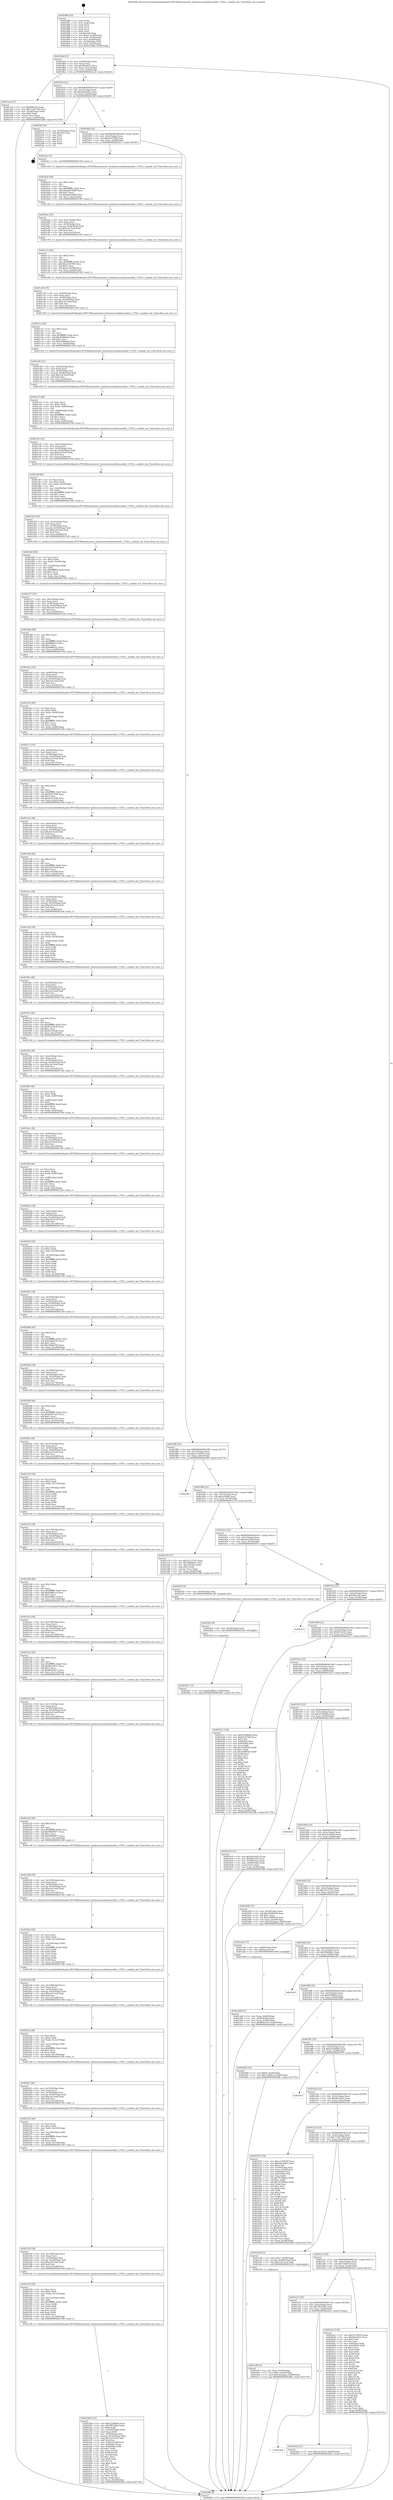 digraph "0x401880" {
  label = "0x401880 (/mnt/c/Users/mathe/Desktop/tcc/POCII/binaries/extr_hashcatsrcmodulesmodule_13762.c_module_init_Final-ollvm.out::main(0))"
  labelloc = "t"
  node[shape=record]

  Entry [label="",width=0.3,height=0.3,shape=circle,fillcolor=black,style=filled]
  "0x4018ad" [label="{
     0x4018ad [23]\l
     | [instrs]\l
     &nbsp;&nbsp;0x4018ad \<+3\>: mov -0x58(%rbp),%eax\l
     &nbsp;&nbsp;0x4018b0 \<+2\>: mov %eax,%ecx\l
     &nbsp;&nbsp;0x4018b2 \<+6\>: sub $0x984a47fc,%ecx\l
     &nbsp;&nbsp;0x4018b8 \<+3\>: mov %eax,-0x5c(%rbp)\l
     &nbsp;&nbsp;0x4018bb \<+3\>: mov %ecx,-0x60(%rbp)\l
     &nbsp;&nbsp;0x4018be \<+6\>: je 0000000000401acd \<main+0x24d\>\l
  }"]
  "0x401acd" [label="{
     0x401acd [27]\l
     | [instrs]\l
     &nbsp;&nbsp;0x401acd \<+5\>: mov $0x60bcc02,%eax\l
     &nbsp;&nbsp;0x401ad2 \<+5\>: mov $0x71dd7794,%ecx\l
     &nbsp;&nbsp;0x401ad7 \<+3\>: mov -0x28(%rbp),%edx\l
     &nbsp;&nbsp;0x401ada \<+3\>: cmp $0x0,%edx\l
     &nbsp;&nbsp;0x401add \<+3\>: cmove %ecx,%eax\l
     &nbsp;&nbsp;0x401ae0 \<+3\>: mov %eax,-0x58(%rbp)\l
     &nbsp;&nbsp;0x401ae3 \<+5\>: jmp 0000000000402dfb \<main+0x157b\>\l
  }"]
  "0x4018c4" [label="{
     0x4018c4 [22]\l
     | [instrs]\l
     &nbsp;&nbsp;0x4018c4 \<+5\>: jmp 00000000004018c9 \<main+0x49\>\l
     &nbsp;&nbsp;0x4018c9 \<+3\>: mov -0x5c(%rbp),%eax\l
     &nbsp;&nbsp;0x4018cc \<+5\>: sub $0xabbcb4b3,%eax\l
     &nbsp;&nbsp;0x4018d1 \<+3\>: mov %eax,-0x64(%rbp)\l
     &nbsp;&nbsp;0x4018d4 \<+6\>: je 00000000004025bf \<main+0xd3f\>\l
  }"]
  Exit [label="",width=0.3,height=0.3,shape=circle,fillcolor=black,style=filled,peripheries=2]
  "0x4025bf" [label="{
     0x4025bf [19]\l
     | [instrs]\l
     &nbsp;&nbsp;0x4025bf \<+3\>: mov -0x24(%rbp),%eax\l
     &nbsp;&nbsp;0x4025c2 \<+7\>: add $0x1b0,%rsp\l
     &nbsp;&nbsp;0x4025c9 \<+1\>: pop %rbx\l
     &nbsp;&nbsp;0x4025ca \<+2\>: pop %r12\l
     &nbsp;&nbsp;0x4025cc \<+2\>: pop %r14\l
     &nbsp;&nbsp;0x4025ce \<+2\>: pop %r15\l
     &nbsp;&nbsp;0x4025d0 \<+1\>: pop %rbp\l
     &nbsp;&nbsp;0x4025d1 \<+1\>: ret\l
  }"]
  "0x4018da" [label="{
     0x4018da [22]\l
     | [instrs]\l
     &nbsp;&nbsp;0x4018da \<+5\>: jmp 00000000004018df \<main+0x5f\>\l
     &nbsp;&nbsp;0x4018df \<+3\>: mov -0x5c(%rbp),%eax\l
     &nbsp;&nbsp;0x4018e2 \<+5\>: sub $0xb5cf75b8,%eax\l
     &nbsp;&nbsp;0x4018e7 \<+3\>: mov %eax,-0x68(%rbp)\l
     &nbsp;&nbsp;0x4018ea \<+6\>: je 0000000000401bc1 \<main+0x341\>\l
  }"]
  "0x402467" [label="{
     0x402467 [12]\l
     | [instrs]\l
     &nbsp;&nbsp;0x402467 \<+7\>: movl $0x45dff8a2,-0x58(%rbp)\l
     &nbsp;&nbsp;0x40246e \<+5\>: jmp 0000000000402dfb \<main+0x157b\>\l
  }"]
  "0x401bc1" [label="{
     0x401bc1 [5]\l
     | [instrs]\l
     &nbsp;&nbsp;0x401bc1 \<+5\>: call 0000000000401160 \<next_i\>\l
     | [calls]\l
     &nbsp;&nbsp;0x401160 \{1\} (/mnt/c/Users/mathe/Desktop/tcc/POCII/binaries/extr_hashcatsrcmodulesmodule_13762.c_module_init_Final-ollvm.out::next_i)\l
  }"]
  "0x4018f0" [label="{
     0x4018f0 [22]\l
     | [instrs]\l
     &nbsp;&nbsp;0x4018f0 \<+5\>: jmp 00000000004018f5 \<main+0x75\>\l
     &nbsp;&nbsp;0x4018f5 \<+3\>: mov -0x5c(%rbp),%eax\l
     &nbsp;&nbsp;0x4018f8 \<+5\>: sub $0xce150630,%eax\l
     &nbsp;&nbsp;0x4018fd \<+3\>: mov %eax,-0x6c(%rbp)\l
     &nbsp;&nbsp;0x401900 \<+6\>: je 0000000000402df4 \<main+0x1574\>\l
  }"]
  "0x40245e" [label="{
     0x40245e [9]\l
     | [instrs]\l
     &nbsp;&nbsp;0x40245e \<+4\>: mov -0x50(%rbp),%rdi\l
     &nbsp;&nbsp;0x402462 \<+5\>: call 0000000000401030 \<free@plt\>\l
     | [calls]\l
     &nbsp;&nbsp;0x401030 \{1\} (unknown)\l
  }"]
  "0x402df4" [label="{
     0x402df4\l
  }", style=dashed]
  "0x401906" [label="{
     0x401906 [22]\l
     | [instrs]\l
     &nbsp;&nbsp;0x401906 \<+5\>: jmp 000000000040190b \<main+0x8b\>\l
     &nbsp;&nbsp;0x40190b \<+3\>: mov -0x5c(%rbp),%eax\l
     &nbsp;&nbsp;0x40190e \<+5\>: sub $0xecf1bffe,%eax\l
     &nbsp;&nbsp;0x401913 \<+3\>: mov %eax,-0x70(%rbp)\l
     &nbsp;&nbsp;0x401916 \<+6\>: je 0000000000401a78 \<main+0x1f8\>\l
  }"]
  "0x401a6e" [label="{
     0x401a6e\l
  }", style=dashed]
  "0x401a78" [label="{
     0x401a78 [27]\l
     | [instrs]\l
     &nbsp;&nbsp;0x401a78 \<+5\>: mov $0x35115702,%eax\l
     &nbsp;&nbsp;0x401a7d \<+5\>: mov $0x398d6dcc,%ecx\l
     &nbsp;&nbsp;0x401a82 \<+3\>: mov -0x2c(%rbp),%edx\l
     &nbsp;&nbsp;0x401a85 \<+3\>: cmp $0x2,%edx\l
     &nbsp;&nbsp;0x401a88 \<+3\>: cmovne %ecx,%eax\l
     &nbsp;&nbsp;0x401a8b \<+3\>: mov %eax,-0x58(%rbp)\l
     &nbsp;&nbsp;0x401a8e \<+5\>: jmp 0000000000402dfb \<main+0x157b\>\l
  }"]
  "0x40191c" [label="{
     0x40191c [22]\l
     | [instrs]\l
     &nbsp;&nbsp;0x40191c \<+5\>: jmp 0000000000401921 \<main+0xa1\>\l
     &nbsp;&nbsp;0x401921 \<+3\>: mov -0x5c(%rbp),%eax\l
     &nbsp;&nbsp;0x401924 \<+5\>: sub $0xede2ed19,%eax\l
     &nbsp;&nbsp;0x401929 \<+3\>: mov %eax,-0x74(%rbp)\l
     &nbsp;&nbsp;0x40192c \<+6\>: je 0000000000402455 \<main+0xbd5\>\l
  }"]
  "0x402dfb" [label="{
     0x402dfb [5]\l
     | [instrs]\l
     &nbsp;&nbsp;0x402dfb \<+5\>: jmp 00000000004018ad \<main+0x2d\>\l
  }"]
  "0x401880" [label="{
     0x401880 [45]\l
     | [instrs]\l
     &nbsp;&nbsp;0x401880 \<+1\>: push %rbp\l
     &nbsp;&nbsp;0x401881 \<+3\>: mov %rsp,%rbp\l
     &nbsp;&nbsp;0x401884 \<+2\>: push %r15\l
     &nbsp;&nbsp;0x401886 \<+2\>: push %r14\l
     &nbsp;&nbsp;0x401888 \<+2\>: push %r12\l
     &nbsp;&nbsp;0x40188a \<+1\>: push %rbx\l
     &nbsp;&nbsp;0x40188b \<+7\>: sub $0x1b0,%rsp\l
     &nbsp;&nbsp;0x401892 \<+7\>: movl $0x0,-0x30(%rbp)\l
     &nbsp;&nbsp;0x401899 \<+3\>: mov %edi,-0x34(%rbp)\l
     &nbsp;&nbsp;0x40189c \<+4\>: mov %rsi,-0x40(%rbp)\l
     &nbsp;&nbsp;0x4018a0 \<+3\>: mov -0x34(%rbp),%edi\l
     &nbsp;&nbsp;0x4018a3 \<+3\>: mov %edi,-0x2c(%rbp)\l
     &nbsp;&nbsp;0x4018a6 \<+7\>: movl $0xecf1bffe,-0x58(%rbp)\l
  }"]
  "0x40242a" [label="{
     0x40242a [12]\l
     | [instrs]\l
     &nbsp;&nbsp;0x40242a \<+7\>: movl $0x2ae593e9,-0x58(%rbp)\l
     &nbsp;&nbsp;0x402431 \<+5\>: jmp 0000000000402dfb \<main+0x157b\>\l
  }"]
  "0x402455" [label="{
     0x402455 [9]\l
     | [instrs]\l
     &nbsp;&nbsp;0x402455 \<+4\>: mov -0x50(%rbp),%rdi\l
     &nbsp;&nbsp;0x402459 \<+5\>: call 00000000004013f0 \<module_init\>\l
     | [calls]\l
     &nbsp;&nbsp;0x4013f0 \{1\} (/mnt/c/Users/mathe/Desktop/tcc/POCII/binaries/extr_hashcatsrcmodulesmodule_13762.c_module_init_Final-ollvm.out::module_init)\l
  }"]
  "0x401932" [label="{
     0x401932 [22]\l
     | [instrs]\l
     &nbsp;&nbsp;0x401932 \<+5\>: jmp 0000000000401937 \<main+0xb7\>\l
     &nbsp;&nbsp;0x401937 \<+3\>: mov -0x5c(%rbp),%eax\l
     &nbsp;&nbsp;0x40193a \<+5\>: sub $0x60bcc02,%eax\l
     &nbsp;&nbsp;0x40193f \<+3\>: mov %eax,-0x78(%rbp)\l
     &nbsp;&nbsp;0x401942 \<+6\>: je 0000000000402473 \<main+0xbf3\>\l
  }"]
  "0x401a55" [label="{
     0x401a55 [25]\l
     | [instrs]\l
     &nbsp;&nbsp;0x401a55 \<+5\>: jmp 0000000000401a5a \<main+0x1da\>\l
     &nbsp;&nbsp;0x401a5a \<+3\>: mov -0x5c(%rbp),%eax\l
     &nbsp;&nbsp;0x401a5d \<+5\>: sub $0x7f633b9e,%eax\l
     &nbsp;&nbsp;0x401a62 \<+6\>: mov %eax,-0xa8(%rbp)\l
     &nbsp;&nbsp;0x401a68 \<+6\>: je 000000000040242a \<main+0xbaa\>\l
  }"]
  "0x402473" [label="{
     0x402473\l
  }", style=dashed]
  "0x401948" [label="{
     0x401948 [22]\l
     | [instrs]\l
     &nbsp;&nbsp;0x401948 \<+5\>: jmp 000000000040194d \<main+0xcd\>\l
     &nbsp;&nbsp;0x40194d \<+3\>: mov -0x5c(%rbp),%eax\l
     &nbsp;&nbsp;0x401950 \<+5\>: sub $0x6b3e162,%eax\l
     &nbsp;&nbsp;0x401955 \<+3\>: mov %eax,-0x7c(%rbp)\l
     &nbsp;&nbsp;0x401958 \<+6\>: je 0000000000401b31 \<main+0x2b1\>\l
  }"]
  "0x4024a3" [label="{
     0x4024a3 [134]\l
     | [instrs]\l
     &nbsp;&nbsp;0x4024a3 \<+5\>: mov $0xce150630,%eax\l
     &nbsp;&nbsp;0x4024a8 \<+5\>: mov $0x6fac5b14,%ecx\l
     &nbsp;&nbsp;0x4024ad \<+2\>: mov $0x1,%dl\l
     &nbsp;&nbsp;0x4024af \<+2\>: xor %esi,%esi\l
     &nbsp;&nbsp;0x4024b1 \<+7\>: mov 0x4050c0,%edi\l
     &nbsp;&nbsp;0x4024b8 \<+8\>: mov 0x405084,%r8d\l
     &nbsp;&nbsp;0x4024c0 \<+3\>: sub $0x1,%esi\l
     &nbsp;&nbsp;0x4024c3 \<+3\>: mov %edi,%r9d\l
     &nbsp;&nbsp;0x4024c6 \<+3\>: add %esi,%r9d\l
     &nbsp;&nbsp;0x4024c9 \<+4\>: imul %r9d,%edi\l
     &nbsp;&nbsp;0x4024cd \<+3\>: and $0x1,%edi\l
     &nbsp;&nbsp;0x4024d0 \<+3\>: cmp $0x0,%edi\l
     &nbsp;&nbsp;0x4024d3 \<+4\>: sete %r10b\l
     &nbsp;&nbsp;0x4024d7 \<+4\>: cmp $0xa,%r8d\l
     &nbsp;&nbsp;0x4024db \<+4\>: setl %r11b\l
     &nbsp;&nbsp;0x4024df \<+3\>: mov %r10b,%bl\l
     &nbsp;&nbsp;0x4024e2 \<+3\>: xor $0xff,%bl\l
     &nbsp;&nbsp;0x4024e5 \<+3\>: mov %r11b,%r14b\l
     &nbsp;&nbsp;0x4024e8 \<+4\>: xor $0xff,%r14b\l
     &nbsp;&nbsp;0x4024ec \<+3\>: xor $0x1,%dl\l
     &nbsp;&nbsp;0x4024ef \<+3\>: mov %bl,%r15b\l
     &nbsp;&nbsp;0x4024f2 \<+4\>: and $0xff,%r15b\l
     &nbsp;&nbsp;0x4024f6 \<+3\>: and %dl,%r10b\l
     &nbsp;&nbsp;0x4024f9 \<+3\>: mov %r14b,%r12b\l
     &nbsp;&nbsp;0x4024fc \<+4\>: and $0xff,%r12b\l
     &nbsp;&nbsp;0x402500 \<+3\>: and %dl,%r11b\l
     &nbsp;&nbsp;0x402503 \<+3\>: or %r10b,%r15b\l
     &nbsp;&nbsp;0x402506 \<+3\>: or %r11b,%r12b\l
     &nbsp;&nbsp;0x402509 \<+3\>: xor %r12b,%r15b\l
     &nbsp;&nbsp;0x40250c \<+3\>: or %r14b,%bl\l
     &nbsp;&nbsp;0x40250f \<+3\>: xor $0xff,%bl\l
     &nbsp;&nbsp;0x402512 \<+3\>: or $0x1,%dl\l
     &nbsp;&nbsp;0x402515 \<+2\>: and %dl,%bl\l
     &nbsp;&nbsp;0x402517 \<+3\>: or %bl,%r15b\l
     &nbsp;&nbsp;0x40251a \<+4\>: test $0x1,%r15b\l
     &nbsp;&nbsp;0x40251e \<+3\>: cmovne %ecx,%eax\l
     &nbsp;&nbsp;0x402521 \<+3\>: mov %eax,-0x58(%rbp)\l
     &nbsp;&nbsp;0x402524 \<+5\>: jmp 0000000000402dfb \<main+0x157b\>\l
  }"]
  "0x401b31" [label="{
     0x401b31 [144]\l
     | [instrs]\l
     &nbsp;&nbsp;0x401b31 \<+5\>: mov $0x22384b0d,%eax\l
     &nbsp;&nbsp;0x401b36 \<+5\>: mov $0xb5cf75b8,%ecx\l
     &nbsp;&nbsp;0x401b3b \<+2\>: mov $0x1,%dl\l
     &nbsp;&nbsp;0x401b3d \<+7\>: mov 0x4050c0,%esi\l
     &nbsp;&nbsp;0x401b44 \<+7\>: mov 0x405084,%edi\l
     &nbsp;&nbsp;0x401b4b \<+3\>: mov %esi,%r8d\l
     &nbsp;&nbsp;0x401b4e \<+7\>: add $0x3549f524,%r8d\l
     &nbsp;&nbsp;0x401b55 \<+4\>: sub $0x1,%r8d\l
     &nbsp;&nbsp;0x401b59 \<+7\>: sub $0x3549f524,%r8d\l
     &nbsp;&nbsp;0x401b60 \<+4\>: imul %r8d,%esi\l
     &nbsp;&nbsp;0x401b64 \<+3\>: and $0x1,%esi\l
     &nbsp;&nbsp;0x401b67 \<+3\>: cmp $0x0,%esi\l
     &nbsp;&nbsp;0x401b6a \<+4\>: sete %r9b\l
     &nbsp;&nbsp;0x401b6e \<+3\>: cmp $0xa,%edi\l
     &nbsp;&nbsp;0x401b71 \<+4\>: setl %r10b\l
     &nbsp;&nbsp;0x401b75 \<+3\>: mov %r9b,%r11b\l
     &nbsp;&nbsp;0x401b78 \<+4\>: xor $0xff,%r11b\l
     &nbsp;&nbsp;0x401b7c \<+3\>: mov %r10b,%bl\l
     &nbsp;&nbsp;0x401b7f \<+3\>: xor $0xff,%bl\l
     &nbsp;&nbsp;0x401b82 \<+3\>: xor $0x1,%dl\l
     &nbsp;&nbsp;0x401b85 \<+3\>: mov %r11b,%r14b\l
     &nbsp;&nbsp;0x401b88 \<+4\>: and $0xff,%r14b\l
     &nbsp;&nbsp;0x401b8c \<+3\>: and %dl,%r9b\l
     &nbsp;&nbsp;0x401b8f \<+3\>: mov %bl,%r15b\l
     &nbsp;&nbsp;0x401b92 \<+4\>: and $0xff,%r15b\l
     &nbsp;&nbsp;0x401b96 \<+3\>: and %dl,%r10b\l
     &nbsp;&nbsp;0x401b99 \<+3\>: or %r9b,%r14b\l
     &nbsp;&nbsp;0x401b9c \<+3\>: or %r10b,%r15b\l
     &nbsp;&nbsp;0x401b9f \<+3\>: xor %r15b,%r14b\l
     &nbsp;&nbsp;0x401ba2 \<+3\>: or %bl,%r11b\l
     &nbsp;&nbsp;0x401ba5 \<+4\>: xor $0xff,%r11b\l
     &nbsp;&nbsp;0x401ba9 \<+3\>: or $0x1,%dl\l
     &nbsp;&nbsp;0x401bac \<+3\>: and %dl,%r11b\l
     &nbsp;&nbsp;0x401baf \<+3\>: or %r11b,%r14b\l
     &nbsp;&nbsp;0x401bb2 \<+4\>: test $0x1,%r14b\l
     &nbsp;&nbsp;0x401bb6 \<+3\>: cmovne %ecx,%eax\l
     &nbsp;&nbsp;0x401bb9 \<+3\>: mov %eax,-0x58(%rbp)\l
     &nbsp;&nbsp;0x401bbc \<+5\>: jmp 0000000000402dfb \<main+0x157b\>\l
  }"]
  "0x40195e" [label="{
     0x40195e [22]\l
     | [instrs]\l
     &nbsp;&nbsp;0x40195e \<+5\>: jmp 0000000000401963 \<main+0xe3\>\l
     &nbsp;&nbsp;0x401963 \<+3\>: mov -0x5c(%rbp),%eax\l
     &nbsp;&nbsp;0x401966 \<+5\>: sub $0x1d2adaaa,%eax\l
     &nbsp;&nbsp;0x40196b \<+3\>: mov %eax,-0x80(%rbp)\l
     &nbsp;&nbsp;0x40196e \<+6\>: je 0000000000401b16 \<main+0x296\>\l
  }"]
  "0x4023b0" [label="{
     0x4023b0 [122]\l
     | [instrs]\l
     &nbsp;&nbsp;0x4023b0 \<+5\>: mov $0x22384b0d,%ecx\l
     &nbsp;&nbsp;0x4023b5 \<+5\>: mov $0x7f633b9e,%edx\l
     &nbsp;&nbsp;0x4023ba \<+3\>: xor %r8d,%r8d\l
     &nbsp;&nbsp;0x4023bd \<+7\>: mov -0x140(%rbp),%r9d\l
     &nbsp;&nbsp;0x4023c4 \<+4\>: imul %eax,%r9d\l
     &nbsp;&nbsp;0x4023c8 \<+4\>: mov -0x50(%rbp),%rsi\l
     &nbsp;&nbsp;0x4023cc \<+4\>: movslq -0x54(%rbp),%rdi\l
     &nbsp;&nbsp;0x4023d0 \<+7\>: imul $0x1e0,%rdi,%rdi\l
     &nbsp;&nbsp;0x4023d7 \<+3\>: add %rdi,%rsi\l
     &nbsp;&nbsp;0x4023da \<+7\>: mov %r9d,0x1d8(%rsi)\l
     &nbsp;&nbsp;0x4023e1 \<+7\>: mov 0x4050c0,%eax\l
     &nbsp;&nbsp;0x4023e8 \<+8\>: mov 0x405084,%r9d\l
     &nbsp;&nbsp;0x4023f0 \<+4\>: sub $0x1,%r8d\l
     &nbsp;&nbsp;0x4023f4 \<+3\>: mov %eax,%r10d\l
     &nbsp;&nbsp;0x4023f7 \<+3\>: add %r8d,%r10d\l
     &nbsp;&nbsp;0x4023fa \<+4\>: imul %r10d,%eax\l
     &nbsp;&nbsp;0x4023fe \<+3\>: and $0x1,%eax\l
     &nbsp;&nbsp;0x402401 \<+3\>: cmp $0x0,%eax\l
     &nbsp;&nbsp;0x402404 \<+4\>: sete %r11b\l
     &nbsp;&nbsp;0x402408 \<+4\>: cmp $0xa,%r9d\l
     &nbsp;&nbsp;0x40240c \<+3\>: setl %bl\l
     &nbsp;&nbsp;0x40240f \<+3\>: mov %r11b,%r14b\l
     &nbsp;&nbsp;0x402412 \<+3\>: and %bl,%r14b\l
     &nbsp;&nbsp;0x402415 \<+3\>: xor %bl,%r11b\l
     &nbsp;&nbsp;0x402418 \<+3\>: or %r11b,%r14b\l
     &nbsp;&nbsp;0x40241b \<+4\>: test $0x1,%r14b\l
     &nbsp;&nbsp;0x40241f \<+3\>: cmovne %edx,%ecx\l
     &nbsp;&nbsp;0x402422 \<+3\>: mov %ecx,-0x58(%rbp)\l
     &nbsp;&nbsp;0x402425 \<+5\>: jmp 0000000000402dfb \<main+0x157b\>\l
  }"]
  "0x401b16" [label="{
     0x401b16 [27]\l
     | [instrs]\l
     &nbsp;&nbsp;0x401b16 \<+5\>: mov $0xede2ed19,%eax\l
     &nbsp;&nbsp;0x401b1b \<+5\>: mov $0x6b3e162,%ecx\l
     &nbsp;&nbsp;0x401b20 \<+3\>: mov -0x54(%rbp),%edx\l
     &nbsp;&nbsp;0x401b23 \<+3\>: cmp -0x48(%rbp),%edx\l
     &nbsp;&nbsp;0x401b26 \<+3\>: cmovl %ecx,%eax\l
     &nbsp;&nbsp;0x401b29 \<+3\>: mov %eax,-0x58(%rbp)\l
     &nbsp;&nbsp;0x401b2c \<+5\>: jmp 0000000000402dfb \<main+0x157b\>\l
  }"]
  "0x401974" [label="{
     0x401974 [25]\l
     | [instrs]\l
     &nbsp;&nbsp;0x401974 \<+5\>: jmp 0000000000401979 \<main+0xf9\>\l
     &nbsp;&nbsp;0x401979 \<+3\>: mov -0x5c(%rbp),%eax\l
     &nbsp;&nbsp;0x40197c \<+5\>: sub $0x22384b0d,%eax\l
     &nbsp;&nbsp;0x401981 \<+6\>: mov %eax,-0x84(%rbp)\l
     &nbsp;&nbsp;0x401987 \<+6\>: je 00000000004025d2 \<main+0xd52\>\l
  }"]
  "0x402376" [label="{
     0x402376 [58]\l
     | [instrs]\l
     &nbsp;&nbsp;0x402376 \<+2\>: xor %ecx,%ecx\l
     &nbsp;&nbsp;0x402378 \<+5\>: mov $0x2,%edx\l
     &nbsp;&nbsp;0x40237d \<+6\>: mov %edx,-0x13c(%rbp)\l
     &nbsp;&nbsp;0x402383 \<+1\>: cltd\l
     &nbsp;&nbsp;0x402384 \<+7\>: mov -0x13c(%rbp),%r8d\l
     &nbsp;&nbsp;0x40238b \<+3\>: idiv %r8d\l
     &nbsp;&nbsp;0x40238e \<+6\>: imul $0xfffffffe,%edx,%edx\l
     &nbsp;&nbsp;0x402394 \<+3\>: mov %ecx,%r9d\l
     &nbsp;&nbsp;0x402397 \<+3\>: sub %edx,%r9d\l
     &nbsp;&nbsp;0x40239a \<+2\>: mov %ecx,%edx\l
     &nbsp;&nbsp;0x40239c \<+3\>: sub $0x1,%edx\l
     &nbsp;&nbsp;0x40239f \<+3\>: add %edx,%r9d\l
     &nbsp;&nbsp;0x4023a2 \<+3\>: sub %r9d,%ecx\l
     &nbsp;&nbsp;0x4023a5 \<+6\>: mov %ecx,-0x140(%rbp)\l
     &nbsp;&nbsp;0x4023ab \<+5\>: call 0000000000401160 \<next_i\>\l
     | [calls]\l
     &nbsp;&nbsp;0x401160 \{1\} (/mnt/c/Users/mathe/Desktop/tcc/POCII/binaries/extr_hashcatsrcmodulesmodule_13762.c_module_init_Final-ollvm.out::next_i)\l
  }"]
  "0x4025d2" [label="{
     0x4025d2\l
  }", style=dashed]
  "0x40198d" [label="{
     0x40198d [25]\l
     | [instrs]\l
     &nbsp;&nbsp;0x40198d \<+5\>: jmp 0000000000401992 \<main+0x112\>\l
     &nbsp;&nbsp;0x401992 \<+3\>: mov -0x5c(%rbp),%eax\l
     &nbsp;&nbsp;0x401995 \<+5\>: sub $0x2ae593e9,%eax\l
     &nbsp;&nbsp;0x40199a \<+6\>: mov %eax,-0x88(%rbp)\l
     &nbsp;&nbsp;0x4019a0 \<+6\>: je 0000000000402436 \<main+0xbb6\>\l
  }"]
  "0x402350" [label="{
     0x402350 [38]\l
     | [instrs]\l
     &nbsp;&nbsp;0x402350 \<+6\>: mov -0x138(%rbp),%ecx\l
     &nbsp;&nbsp;0x402356 \<+3\>: imul %eax,%ecx\l
     &nbsp;&nbsp;0x402359 \<+4\>: mov -0x50(%rbp),%rsi\l
     &nbsp;&nbsp;0x40235d \<+4\>: movslq -0x54(%rbp),%rdi\l
     &nbsp;&nbsp;0x402361 \<+7\>: imul $0x1e0,%rdi,%rdi\l
     &nbsp;&nbsp;0x402368 \<+3\>: add %rdi,%rsi\l
     &nbsp;&nbsp;0x40236b \<+6\>: mov %ecx,0x1d4(%rsi)\l
     &nbsp;&nbsp;0x402371 \<+5\>: call 0000000000401160 \<next_i\>\l
     | [calls]\l
     &nbsp;&nbsp;0x401160 \{1\} (/mnt/c/Users/mathe/Desktop/tcc/POCII/binaries/extr_hashcatsrcmodulesmodule_13762.c_module_init_Final-ollvm.out::next_i)\l
  }"]
  "0x402436" [label="{
     0x402436 [31]\l
     | [instrs]\l
     &nbsp;&nbsp;0x402436 \<+3\>: mov -0x54(%rbp),%eax\l
     &nbsp;&nbsp;0x402439 \<+5\>: add $0x24486434,%eax\l
     &nbsp;&nbsp;0x40243e \<+3\>: add $0x1,%eax\l
     &nbsp;&nbsp;0x402441 \<+5\>: sub $0x24486434,%eax\l
     &nbsp;&nbsp;0x402446 \<+3\>: mov %eax,-0x54(%rbp)\l
     &nbsp;&nbsp;0x402449 \<+7\>: movl $0x1d2adaaa,-0x58(%rbp)\l
     &nbsp;&nbsp;0x402450 \<+5\>: jmp 0000000000402dfb \<main+0x157b\>\l
  }"]
  "0x4019a6" [label="{
     0x4019a6 [25]\l
     | [instrs]\l
     &nbsp;&nbsp;0x4019a6 \<+5\>: jmp 00000000004019ab \<main+0x12b\>\l
     &nbsp;&nbsp;0x4019ab \<+3\>: mov -0x5c(%rbp),%eax\l
     &nbsp;&nbsp;0x4019ae \<+5\>: sub $0x35115702,%eax\l
     &nbsp;&nbsp;0x4019b3 \<+6\>: mov %eax,-0x8c(%rbp)\l
     &nbsp;&nbsp;0x4019b9 \<+6\>: je 0000000000401aab \<main+0x22b\>\l
  }"]
  "0x402322" [label="{
     0x402322 [46]\l
     | [instrs]\l
     &nbsp;&nbsp;0x402322 \<+2\>: xor %ecx,%ecx\l
     &nbsp;&nbsp;0x402324 \<+5\>: mov $0x2,%edx\l
     &nbsp;&nbsp;0x402329 \<+6\>: mov %edx,-0x134(%rbp)\l
     &nbsp;&nbsp;0x40232f \<+1\>: cltd\l
     &nbsp;&nbsp;0x402330 \<+7\>: mov -0x134(%rbp),%r8d\l
     &nbsp;&nbsp;0x402337 \<+3\>: idiv %r8d\l
     &nbsp;&nbsp;0x40233a \<+6\>: imul $0xfffffffe,%edx,%edx\l
     &nbsp;&nbsp;0x402340 \<+3\>: sub $0x1,%ecx\l
     &nbsp;&nbsp;0x402343 \<+2\>: sub %ecx,%edx\l
     &nbsp;&nbsp;0x402345 \<+6\>: mov %edx,-0x138(%rbp)\l
     &nbsp;&nbsp;0x40234b \<+5\>: call 0000000000401160 \<next_i\>\l
     | [calls]\l
     &nbsp;&nbsp;0x401160 \{1\} (/mnt/c/Users/mathe/Desktop/tcc/POCII/binaries/extr_hashcatsrcmodulesmodule_13762.c_module_init_Final-ollvm.out::next_i)\l
  }"]
  "0x401aab" [label="{
     0x401aab [13]\l
     | [instrs]\l
     &nbsp;&nbsp;0x401aab \<+4\>: mov -0x40(%rbp),%rax\l
     &nbsp;&nbsp;0x401aaf \<+4\>: mov 0x8(%rax),%rdi\l
     &nbsp;&nbsp;0x401ab3 \<+5\>: call 0000000000401060 \<atoi@plt\>\l
     | [calls]\l
     &nbsp;&nbsp;0x401060 \{1\} (unknown)\l
  }"]
  "0x4019bf" [label="{
     0x4019bf [25]\l
     | [instrs]\l
     &nbsp;&nbsp;0x4019bf \<+5\>: jmp 00000000004019c4 \<main+0x144\>\l
     &nbsp;&nbsp;0x4019c4 \<+3\>: mov -0x5c(%rbp),%eax\l
     &nbsp;&nbsp;0x4019c7 \<+5\>: sub $0x398d6dcc,%eax\l
     &nbsp;&nbsp;0x4019cc \<+6\>: mov %eax,-0x90(%rbp)\l
     &nbsp;&nbsp;0x4019d2 \<+6\>: je 0000000000401a93 \<main+0x213\>\l
  }"]
  "0x401ab8" [label="{
     0x401ab8 [21]\l
     | [instrs]\l
     &nbsp;&nbsp;0x401ab8 \<+3\>: mov %eax,-0x44(%rbp)\l
     &nbsp;&nbsp;0x401abb \<+3\>: mov -0x44(%rbp),%eax\l
     &nbsp;&nbsp;0x401abe \<+3\>: mov %eax,-0x28(%rbp)\l
     &nbsp;&nbsp;0x401ac1 \<+7\>: movl $0x984a47fc,-0x58(%rbp)\l
     &nbsp;&nbsp;0x401ac8 \<+5\>: jmp 0000000000402dfb \<main+0x157b\>\l
  }"]
  "0x4022fc" [label="{
     0x4022fc [38]\l
     | [instrs]\l
     &nbsp;&nbsp;0x4022fc \<+6\>: mov -0x130(%rbp),%ecx\l
     &nbsp;&nbsp;0x402302 \<+3\>: imul %eax,%ecx\l
     &nbsp;&nbsp;0x402305 \<+4\>: mov -0x50(%rbp),%rsi\l
     &nbsp;&nbsp;0x402309 \<+4\>: movslq -0x54(%rbp),%rdi\l
     &nbsp;&nbsp;0x40230d \<+7\>: imul $0x1e0,%rdi,%rdi\l
     &nbsp;&nbsp;0x402314 \<+3\>: add %rdi,%rsi\l
     &nbsp;&nbsp;0x402317 \<+6\>: mov %ecx,0x1d0(%rsi)\l
     &nbsp;&nbsp;0x40231d \<+5\>: call 0000000000401160 \<next_i\>\l
     | [calls]\l
     &nbsp;&nbsp;0x401160 \{1\} (/mnt/c/Users/mathe/Desktop/tcc/POCII/binaries/extr_hashcatsrcmodulesmodule_13762.c_module_init_Final-ollvm.out::next_i)\l
  }"]
  "0x401a93" [label="{
     0x401a93\l
  }", style=dashed]
  "0x4019d8" [label="{
     0x4019d8 [25]\l
     | [instrs]\l
     &nbsp;&nbsp;0x4019d8 \<+5\>: jmp 00000000004019dd \<main+0x15d\>\l
     &nbsp;&nbsp;0x4019dd \<+3\>: mov -0x5c(%rbp),%eax\l
     &nbsp;&nbsp;0x4019e0 \<+5\>: sub $0x45dff8a2,%eax\l
     &nbsp;&nbsp;0x4019e5 \<+6\>: mov %eax,-0x94(%rbp)\l
     &nbsp;&nbsp;0x4019eb \<+6\>: je 0000000000402490 \<main+0xc10\>\l
  }"]
  "0x4022ce" [label="{
     0x4022ce [46]\l
     | [instrs]\l
     &nbsp;&nbsp;0x4022ce \<+2\>: xor %ecx,%ecx\l
     &nbsp;&nbsp;0x4022d0 \<+5\>: mov $0x2,%edx\l
     &nbsp;&nbsp;0x4022d5 \<+6\>: mov %edx,-0x12c(%rbp)\l
     &nbsp;&nbsp;0x4022db \<+1\>: cltd\l
     &nbsp;&nbsp;0x4022dc \<+7\>: mov -0x12c(%rbp),%r8d\l
     &nbsp;&nbsp;0x4022e3 \<+3\>: idiv %r8d\l
     &nbsp;&nbsp;0x4022e6 \<+6\>: imul $0xfffffffe,%edx,%edx\l
     &nbsp;&nbsp;0x4022ec \<+3\>: sub $0x1,%ecx\l
     &nbsp;&nbsp;0x4022ef \<+2\>: sub %ecx,%edx\l
     &nbsp;&nbsp;0x4022f1 \<+6\>: mov %edx,-0x130(%rbp)\l
     &nbsp;&nbsp;0x4022f7 \<+5\>: call 0000000000401160 \<next_i\>\l
     | [calls]\l
     &nbsp;&nbsp;0x401160 \{1\} (/mnt/c/Users/mathe/Desktop/tcc/POCII/binaries/extr_hashcatsrcmodulesmodule_13762.c_module_init_Final-ollvm.out::next_i)\l
  }"]
  "0x402490" [label="{
     0x402490 [19]\l
     | [instrs]\l
     &nbsp;&nbsp;0x402490 \<+7\>: movl $0x0,-0x30(%rbp)\l
     &nbsp;&nbsp;0x402497 \<+7\>: movl $0x72d0f1cf,-0x58(%rbp)\l
     &nbsp;&nbsp;0x40249e \<+5\>: jmp 0000000000402dfb \<main+0x157b\>\l
  }"]
  "0x4019f1" [label="{
     0x4019f1 [25]\l
     | [instrs]\l
     &nbsp;&nbsp;0x4019f1 \<+5\>: jmp 00000000004019f6 \<main+0x176\>\l
     &nbsp;&nbsp;0x4019f6 \<+3\>: mov -0x5c(%rbp),%eax\l
     &nbsp;&nbsp;0x4019f9 \<+5\>: sub $0x635a0480,%eax\l
     &nbsp;&nbsp;0x4019fe \<+6\>: mov %eax,-0x98(%rbp)\l
     &nbsp;&nbsp;0x401a04 \<+6\>: je 000000000040247f \<main+0xbff\>\l
  }"]
  "0x4022a8" [label="{
     0x4022a8 [38]\l
     | [instrs]\l
     &nbsp;&nbsp;0x4022a8 \<+6\>: mov -0x128(%rbp),%ecx\l
     &nbsp;&nbsp;0x4022ae \<+3\>: imul %eax,%ecx\l
     &nbsp;&nbsp;0x4022b1 \<+4\>: mov -0x50(%rbp),%rsi\l
     &nbsp;&nbsp;0x4022b5 \<+4\>: movslq -0x54(%rbp),%rdi\l
     &nbsp;&nbsp;0x4022b9 \<+7\>: imul $0x1e0,%rdi,%rdi\l
     &nbsp;&nbsp;0x4022c0 \<+3\>: add %rdi,%rsi\l
     &nbsp;&nbsp;0x4022c3 \<+6\>: mov %ecx,0x1a8(%rsi)\l
     &nbsp;&nbsp;0x4022c9 \<+5\>: call 0000000000401160 \<next_i\>\l
     | [calls]\l
     &nbsp;&nbsp;0x401160 \{1\} (/mnt/c/Users/mathe/Desktop/tcc/POCII/binaries/extr_hashcatsrcmodulesmodule_13762.c_module_init_Final-ollvm.out::next_i)\l
  }"]
  "0x40247f" [label="{
     0x40247f\l
  }", style=dashed]
  "0x401a0a" [label="{
     0x401a0a [25]\l
     | [instrs]\l
     &nbsp;&nbsp;0x401a0a \<+5\>: jmp 0000000000401a0f \<main+0x18f\>\l
     &nbsp;&nbsp;0x401a0f \<+3\>: mov -0x5c(%rbp),%eax\l
     &nbsp;&nbsp;0x401a12 \<+5\>: sub $0x6fac5b14,%eax\l
     &nbsp;&nbsp;0x401a17 \<+6\>: mov %eax,-0x9c(%rbp)\l
     &nbsp;&nbsp;0x401a1d \<+6\>: je 0000000000402529 \<main+0xca9\>\l
  }"]
  "0x40226e" [label="{
     0x40226e [58]\l
     | [instrs]\l
     &nbsp;&nbsp;0x40226e \<+2\>: xor %ecx,%ecx\l
     &nbsp;&nbsp;0x402270 \<+5\>: mov $0x2,%edx\l
     &nbsp;&nbsp;0x402275 \<+6\>: mov %edx,-0x124(%rbp)\l
     &nbsp;&nbsp;0x40227b \<+1\>: cltd\l
     &nbsp;&nbsp;0x40227c \<+7\>: mov -0x124(%rbp),%r8d\l
     &nbsp;&nbsp;0x402283 \<+3\>: idiv %r8d\l
     &nbsp;&nbsp;0x402286 \<+6\>: imul $0xfffffffe,%edx,%edx\l
     &nbsp;&nbsp;0x40228c \<+3\>: mov %ecx,%r9d\l
     &nbsp;&nbsp;0x40228f \<+3\>: sub %edx,%r9d\l
     &nbsp;&nbsp;0x402292 \<+2\>: mov %ecx,%edx\l
     &nbsp;&nbsp;0x402294 \<+3\>: sub $0x1,%edx\l
     &nbsp;&nbsp;0x402297 \<+3\>: add %edx,%r9d\l
     &nbsp;&nbsp;0x40229a \<+3\>: sub %r9d,%ecx\l
     &nbsp;&nbsp;0x40229d \<+6\>: mov %ecx,-0x128(%rbp)\l
     &nbsp;&nbsp;0x4022a3 \<+5\>: call 0000000000401160 \<next_i\>\l
     | [calls]\l
     &nbsp;&nbsp;0x401160 \{1\} (/mnt/c/Users/mathe/Desktop/tcc/POCII/binaries/extr_hashcatsrcmodulesmodule_13762.c_module_init_Final-ollvm.out::next_i)\l
  }"]
  "0x402529" [label="{
     0x402529 [150]\l
     | [instrs]\l
     &nbsp;&nbsp;0x402529 \<+5\>: mov $0xce150630,%eax\l
     &nbsp;&nbsp;0x40252e \<+5\>: mov $0xabbcb4b3,%ecx\l
     &nbsp;&nbsp;0x402533 \<+2\>: mov $0x1,%dl\l
     &nbsp;&nbsp;0x402535 \<+3\>: mov -0x30(%rbp),%esi\l
     &nbsp;&nbsp;0x402538 \<+3\>: mov %esi,-0x24(%rbp)\l
     &nbsp;&nbsp;0x40253b \<+7\>: mov 0x4050c0,%esi\l
     &nbsp;&nbsp;0x402542 \<+7\>: mov 0x405084,%edi\l
     &nbsp;&nbsp;0x402549 \<+3\>: mov %esi,%r8d\l
     &nbsp;&nbsp;0x40254c \<+7\>: sub $0x797d68ae,%r8d\l
     &nbsp;&nbsp;0x402553 \<+4\>: sub $0x1,%r8d\l
     &nbsp;&nbsp;0x402557 \<+7\>: add $0x797d68ae,%r8d\l
     &nbsp;&nbsp;0x40255e \<+4\>: imul %r8d,%esi\l
     &nbsp;&nbsp;0x402562 \<+3\>: and $0x1,%esi\l
     &nbsp;&nbsp;0x402565 \<+3\>: cmp $0x0,%esi\l
     &nbsp;&nbsp;0x402568 \<+4\>: sete %r9b\l
     &nbsp;&nbsp;0x40256c \<+3\>: cmp $0xa,%edi\l
     &nbsp;&nbsp;0x40256f \<+4\>: setl %r10b\l
     &nbsp;&nbsp;0x402573 \<+3\>: mov %r9b,%r11b\l
     &nbsp;&nbsp;0x402576 \<+4\>: xor $0xff,%r11b\l
     &nbsp;&nbsp;0x40257a \<+3\>: mov %r10b,%bl\l
     &nbsp;&nbsp;0x40257d \<+3\>: xor $0xff,%bl\l
     &nbsp;&nbsp;0x402580 \<+3\>: xor $0x1,%dl\l
     &nbsp;&nbsp;0x402583 \<+3\>: mov %r11b,%r14b\l
     &nbsp;&nbsp;0x402586 \<+4\>: and $0xff,%r14b\l
     &nbsp;&nbsp;0x40258a \<+3\>: and %dl,%r9b\l
     &nbsp;&nbsp;0x40258d \<+3\>: mov %bl,%r15b\l
     &nbsp;&nbsp;0x402590 \<+4\>: and $0xff,%r15b\l
     &nbsp;&nbsp;0x402594 \<+3\>: and %dl,%r10b\l
     &nbsp;&nbsp;0x402597 \<+3\>: or %r9b,%r14b\l
     &nbsp;&nbsp;0x40259a \<+3\>: or %r10b,%r15b\l
     &nbsp;&nbsp;0x40259d \<+3\>: xor %r15b,%r14b\l
     &nbsp;&nbsp;0x4025a0 \<+3\>: or %bl,%r11b\l
     &nbsp;&nbsp;0x4025a3 \<+4\>: xor $0xff,%r11b\l
     &nbsp;&nbsp;0x4025a7 \<+3\>: or $0x1,%dl\l
     &nbsp;&nbsp;0x4025aa \<+3\>: and %dl,%r11b\l
     &nbsp;&nbsp;0x4025ad \<+3\>: or %r11b,%r14b\l
     &nbsp;&nbsp;0x4025b0 \<+4\>: test $0x1,%r14b\l
     &nbsp;&nbsp;0x4025b4 \<+3\>: cmovne %ecx,%eax\l
     &nbsp;&nbsp;0x4025b7 \<+3\>: mov %eax,-0x58(%rbp)\l
     &nbsp;&nbsp;0x4025ba \<+5\>: jmp 0000000000402dfb \<main+0x157b\>\l
  }"]
  "0x401a23" [label="{
     0x401a23 [25]\l
     | [instrs]\l
     &nbsp;&nbsp;0x401a23 \<+5\>: jmp 0000000000401a28 \<main+0x1a8\>\l
     &nbsp;&nbsp;0x401a28 \<+3\>: mov -0x5c(%rbp),%eax\l
     &nbsp;&nbsp;0x401a2b \<+5\>: sub $0x71dd7794,%eax\l
     &nbsp;&nbsp;0x401a30 \<+6\>: mov %eax,-0xa0(%rbp)\l
     &nbsp;&nbsp;0x401a36 \<+6\>: je 0000000000401ae8 \<main+0x268\>\l
  }"]
  "0x402248" [label="{
     0x402248 [38]\l
     | [instrs]\l
     &nbsp;&nbsp;0x402248 \<+6\>: mov -0x120(%rbp),%ecx\l
     &nbsp;&nbsp;0x40224e \<+3\>: imul %eax,%ecx\l
     &nbsp;&nbsp;0x402251 \<+4\>: mov -0x50(%rbp),%rsi\l
     &nbsp;&nbsp;0x402255 \<+4\>: movslq -0x54(%rbp),%rdi\l
     &nbsp;&nbsp;0x402259 \<+7\>: imul $0x1e0,%rdi,%rdi\l
     &nbsp;&nbsp;0x402260 \<+3\>: add %rdi,%rsi\l
     &nbsp;&nbsp;0x402263 \<+6\>: mov %ecx,0x198(%rsi)\l
     &nbsp;&nbsp;0x402269 \<+5\>: call 0000000000401160 \<next_i\>\l
     | [calls]\l
     &nbsp;&nbsp;0x401160 \{1\} (/mnt/c/Users/mathe/Desktop/tcc/POCII/binaries/extr_hashcatsrcmodulesmodule_13762.c_module_init_Final-ollvm.out::next_i)\l
  }"]
  "0x401ae8" [label="{
     0x401ae8 [23]\l
     | [instrs]\l
     &nbsp;&nbsp;0x401ae8 \<+7\>: movl $0x1,-0x48(%rbp)\l
     &nbsp;&nbsp;0x401aef \<+4\>: movslq -0x48(%rbp),%rax\l
     &nbsp;&nbsp;0x401af3 \<+7\>: imul $0x1e0,%rax,%rdi\l
     &nbsp;&nbsp;0x401afa \<+5\>: call 0000000000401050 \<malloc@plt\>\l
     | [calls]\l
     &nbsp;&nbsp;0x401050 \{1\} (unknown)\l
  }"]
  "0x401a3c" [label="{
     0x401a3c [25]\l
     | [instrs]\l
     &nbsp;&nbsp;0x401a3c \<+5\>: jmp 0000000000401a41 \<main+0x1c1\>\l
     &nbsp;&nbsp;0x401a41 \<+3\>: mov -0x5c(%rbp),%eax\l
     &nbsp;&nbsp;0x401a44 \<+5\>: sub $0x72d0f1cf,%eax\l
     &nbsp;&nbsp;0x401a49 \<+6\>: mov %eax,-0xa4(%rbp)\l
     &nbsp;&nbsp;0x401a4f \<+6\>: je 00000000004024a3 \<main+0xc23\>\l
  }"]
  "0x401aff" [label="{
     0x401aff [23]\l
     | [instrs]\l
     &nbsp;&nbsp;0x401aff \<+4\>: mov %rax,-0x50(%rbp)\l
     &nbsp;&nbsp;0x401b03 \<+7\>: movl $0x0,-0x54(%rbp)\l
     &nbsp;&nbsp;0x401b0a \<+7\>: movl $0x1d2adaaa,-0x58(%rbp)\l
     &nbsp;&nbsp;0x401b11 \<+5\>: jmp 0000000000402dfb \<main+0x157b\>\l
  }"]
  "0x401bc6" [label="{
     0x401bc6 [40]\l
     | [instrs]\l
     &nbsp;&nbsp;0x401bc6 \<+5\>: mov $0x2,%ecx\l
     &nbsp;&nbsp;0x401bcb \<+1\>: cltd\l
     &nbsp;&nbsp;0x401bcc \<+2\>: idiv %ecx\l
     &nbsp;&nbsp;0x401bce \<+6\>: imul $0xfffffffe,%edx,%ecx\l
     &nbsp;&nbsp;0x401bd4 \<+6\>: add $0xbab19d68,%ecx\l
     &nbsp;&nbsp;0x401bda \<+3\>: add $0x1,%ecx\l
     &nbsp;&nbsp;0x401bdd \<+6\>: sub $0xbab19d68,%ecx\l
     &nbsp;&nbsp;0x401be3 \<+6\>: mov %ecx,-0xac(%rbp)\l
     &nbsp;&nbsp;0x401be9 \<+5\>: call 0000000000401160 \<next_i\>\l
     | [calls]\l
     &nbsp;&nbsp;0x401160 \{1\} (/mnt/c/Users/mathe/Desktop/tcc/POCII/binaries/extr_hashcatsrcmodulesmodule_13762.c_module_init_Final-ollvm.out::next_i)\l
  }"]
  "0x401bee" [label="{
     0x401bee [35]\l
     | [instrs]\l
     &nbsp;&nbsp;0x401bee \<+6\>: mov -0xac(%rbp),%ecx\l
     &nbsp;&nbsp;0x401bf4 \<+3\>: imul %eax,%ecx\l
     &nbsp;&nbsp;0x401bf7 \<+4\>: mov -0x50(%rbp),%rsi\l
     &nbsp;&nbsp;0x401bfb \<+4\>: movslq -0x54(%rbp),%rdi\l
     &nbsp;&nbsp;0x401bff \<+7\>: imul $0x1e0,%rdi,%rdi\l
     &nbsp;&nbsp;0x401c06 \<+3\>: add %rdi,%rsi\l
     &nbsp;&nbsp;0x401c09 \<+3\>: mov %ecx,0x10(%rsi)\l
     &nbsp;&nbsp;0x401c0c \<+5\>: call 0000000000401160 \<next_i\>\l
     | [calls]\l
     &nbsp;&nbsp;0x401160 \{1\} (/mnt/c/Users/mathe/Desktop/tcc/POCII/binaries/extr_hashcatsrcmodulesmodule_13762.c_module_init_Final-ollvm.out::next_i)\l
  }"]
  "0x401c11" [label="{
     0x401c11 [40]\l
     | [instrs]\l
     &nbsp;&nbsp;0x401c11 \<+5\>: mov $0x2,%ecx\l
     &nbsp;&nbsp;0x401c16 \<+1\>: cltd\l
     &nbsp;&nbsp;0x401c17 \<+2\>: idiv %ecx\l
     &nbsp;&nbsp;0x401c19 \<+6\>: imul $0xfffffffe,%edx,%ecx\l
     &nbsp;&nbsp;0x401c1f \<+6\>: add $0xee3419f8,%ecx\l
     &nbsp;&nbsp;0x401c25 \<+3\>: add $0x1,%ecx\l
     &nbsp;&nbsp;0x401c28 \<+6\>: sub $0xee3419f8,%ecx\l
     &nbsp;&nbsp;0x401c2e \<+6\>: mov %ecx,-0xb0(%rbp)\l
     &nbsp;&nbsp;0x401c34 \<+5\>: call 0000000000401160 \<next_i\>\l
     | [calls]\l
     &nbsp;&nbsp;0x401160 \{1\} (/mnt/c/Users/mathe/Desktop/tcc/POCII/binaries/extr_hashcatsrcmodulesmodule_13762.c_module_init_Final-ollvm.out::next_i)\l
  }"]
  "0x401c39" [label="{
     0x401c39 [35]\l
     | [instrs]\l
     &nbsp;&nbsp;0x401c39 \<+6\>: mov -0xb0(%rbp),%ecx\l
     &nbsp;&nbsp;0x401c3f \<+3\>: imul %eax,%ecx\l
     &nbsp;&nbsp;0x401c42 \<+4\>: mov -0x50(%rbp),%rsi\l
     &nbsp;&nbsp;0x401c46 \<+4\>: movslq -0x54(%rbp),%rdi\l
     &nbsp;&nbsp;0x401c4a \<+7\>: imul $0x1e0,%rdi,%rdi\l
     &nbsp;&nbsp;0x401c51 \<+3\>: add %rdi,%rsi\l
     &nbsp;&nbsp;0x401c54 \<+3\>: mov %ecx,0x14(%rsi)\l
     &nbsp;&nbsp;0x401c57 \<+5\>: call 0000000000401160 \<next_i\>\l
     | [calls]\l
     &nbsp;&nbsp;0x401160 \{1\} (/mnt/c/Users/mathe/Desktop/tcc/POCII/binaries/extr_hashcatsrcmodulesmodule_13762.c_module_init_Final-ollvm.out::next_i)\l
  }"]
  "0x401c5c" [label="{
     0x401c5c [40]\l
     | [instrs]\l
     &nbsp;&nbsp;0x401c5c \<+5\>: mov $0x2,%ecx\l
     &nbsp;&nbsp;0x401c61 \<+1\>: cltd\l
     &nbsp;&nbsp;0x401c62 \<+2\>: idiv %ecx\l
     &nbsp;&nbsp;0x401c64 \<+6\>: imul $0xfffffffe,%edx,%ecx\l
     &nbsp;&nbsp;0x401c6a \<+6\>: add $0xd59dda42,%ecx\l
     &nbsp;&nbsp;0x401c70 \<+3\>: add $0x1,%ecx\l
     &nbsp;&nbsp;0x401c73 \<+6\>: sub $0xd59dda42,%ecx\l
     &nbsp;&nbsp;0x401c79 \<+6\>: mov %ecx,-0xb4(%rbp)\l
     &nbsp;&nbsp;0x401c7f \<+5\>: call 0000000000401160 \<next_i\>\l
     | [calls]\l
     &nbsp;&nbsp;0x401160 \{1\} (/mnt/c/Users/mathe/Desktop/tcc/POCII/binaries/extr_hashcatsrcmodulesmodule_13762.c_module_init_Final-ollvm.out::next_i)\l
  }"]
  "0x401c84" [label="{
     0x401c84 [35]\l
     | [instrs]\l
     &nbsp;&nbsp;0x401c84 \<+6\>: mov -0xb4(%rbp),%ecx\l
     &nbsp;&nbsp;0x401c8a \<+3\>: imul %eax,%ecx\l
     &nbsp;&nbsp;0x401c8d \<+4\>: mov -0x50(%rbp),%rsi\l
     &nbsp;&nbsp;0x401c91 \<+4\>: movslq -0x54(%rbp),%rdi\l
     &nbsp;&nbsp;0x401c95 \<+7\>: imul $0x1e0,%rdi,%rdi\l
     &nbsp;&nbsp;0x401c9c \<+3\>: add %rdi,%rsi\l
     &nbsp;&nbsp;0x401c9f \<+3\>: mov %ecx,0x18(%rsi)\l
     &nbsp;&nbsp;0x401ca2 \<+5\>: call 0000000000401160 \<next_i\>\l
     | [calls]\l
     &nbsp;&nbsp;0x401160 \{1\} (/mnt/c/Users/mathe/Desktop/tcc/POCII/binaries/extr_hashcatsrcmodulesmodule_13762.c_module_init_Final-ollvm.out::next_i)\l
  }"]
  "0x401ca7" [label="{
     0x401ca7 [46]\l
     | [instrs]\l
     &nbsp;&nbsp;0x401ca7 \<+2\>: xor %ecx,%ecx\l
     &nbsp;&nbsp;0x401ca9 \<+5\>: mov $0x2,%edx\l
     &nbsp;&nbsp;0x401cae \<+6\>: mov %edx,-0xb8(%rbp)\l
     &nbsp;&nbsp;0x401cb4 \<+1\>: cltd\l
     &nbsp;&nbsp;0x401cb5 \<+7\>: mov -0xb8(%rbp),%r8d\l
     &nbsp;&nbsp;0x401cbc \<+3\>: idiv %r8d\l
     &nbsp;&nbsp;0x401cbf \<+6\>: imul $0xfffffffe,%edx,%edx\l
     &nbsp;&nbsp;0x401cc5 \<+3\>: sub $0x1,%ecx\l
     &nbsp;&nbsp;0x401cc8 \<+2\>: sub %ecx,%edx\l
     &nbsp;&nbsp;0x401cca \<+6\>: mov %edx,-0xbc(%rbp)\l
     &nbsp;&nbsp;0x401cd0 \<+5\>: call 0000000000401160 \<next_i\>\l
     | [calls]\l
     &nbsp;&nbsp;0x401160 \{1\} (/mnt/c/Users/mathe/Desktop/tcc/POCII/binaries/extr_hashcatsrcmodulesmodule_13762.c_module_init_Final-ollvm.out::next_i)\l
  }"]
  "0x401cd5" [label="{
     0x401cd5 [35]\l
     | [instrs]\l
     &nbsp;&nbsp;0x401cd5 \<+6\>: mov -0xbc(%rbp),%ecx\l
     &nbsp;&nbsp;0x401cdb \<+3\>: imul %eax,%ecx\l
     &nbsp;&nbsp;0x401cde \<+4\>: mov -0x50(%rbp),%rsi\l
     &nbsp;&nbsp;0x401ce2 \<+4\>: movslq -0x54(%rbp),%rdi\l
     &nbsp;&nbsp;0x401ce6 \<+7\>: imul $0x1e0,%rdi,%rdi\l
     &nbsp;&nbsp;0x401ced \<+3\>: add %rdi,%rsi\l
     &nbsp;&nbsp;0x401cf0 \<+3\>: mov %ecx,0x28(%rsi)\l
     &nbsp;&nbsp;0x401cf3 \<+5\>: call 0000000000401160 \<next_i\>\l
     | [calls]\l
     &nbsp;&nbsp;0x401160 \{1\} (/mnt/c/Users/mathe/Desktop/tcc/POCII/binaries/extr_hashcatsrcmodulesmodule_13762.c_module_init_Final-ollvm.out::next_i)\l
  }"]
  "0x401cf8" [label="{
     0x401cf8 [46]\l
     | [instrs]\l
     &nbsp;&nbsp;0x401cf8 \<+2\>: xor %ecx,%ecx\l
     &nbsp;&nbsp;0x401cfa \<+5\>: mov $0x2,%edx\l
     &nbsp;&nbsp;0x401cff \<+6\>: mov %edx,-0xc0(%rbp)\l
     &nbsp;&nbsp;0x401d05 \<+1\>: cltd\l
     &nbsp;&nbsp;0x401d06 \<+7\>: mov -0xc0(%rbp),%r8d\l
     &nbsp;&nbsp;0x401d0d \<+3\>: idiv %r8d\l
     &nbsp;&nbsp;0x401d10 \<+6\>: imul $0xfffffffe,%edx,%edx\l
     &nbsp;&nbsp;0x401d16 \<+3\>: sub $0x1,%ecx\l
     &nbsp;&nbsp;0x401d19 \<+2\>: sub %ecx,%edx\l
     &nbsp;&nbsp;0x401d1b \<+6\>: mov %edx,-0xc4(%rbp)\l
     &nbsp;&nbsp;0x401d21 \<+5\>: call 0000000000401160 \<next_i\>\l
     | [calls]\l
     &nbsp;&nbsp;0x401160 \{1\} (/mnt/c/Users/mathe/Desktop/tcc/POCII/binaries/extr_hashcatsrcmodulesmodule_13762.c_module_init_Final-ollvm.out::next_i)\l
  }"]
  "0x401d26" [label="{
     0x401d26 [35]\l
     | [instrs]\l
     &nbsp;&nbsp;0x401d26 \<+6\>: mov -0xc4(%rbp),%ecx\l
     &nbsp;&nbsp;0x401d2c \<+3\>: imul %eax,%ecx\l
     &nbsp;&nbsp;0x401d2f \<+4\>: mov -0x50(%rbp),%rsi\l
     &nbsp;&nbsp;0x401d33 \<+4\>: movslq -0x54(%rbp),%rdi\l
     &nbsp;&nbsp;0x401d37 \<+7\>: imul $0x1e0,%rdi,%rdi\l
     &nbsp;&nbsp;0x401d3e \<+3\>: add %rdi,%rsi\l
     &nbsp;&nbsp;0x401d41 \<+3\>: mov %ecx,0x48(%rsi)\l
     &nbsp;&nbsp;0x401d44 \<+5\>: call 0000000000401160 \<next_i\>\l
     | [calls]\l
     &nbsp;&nbsp;0x401160 \{1\} (/mnt/c/Users/mathe/Desktop/tcc/POCII/binaries/extr_hashcatsrcmodulesmodule_13762.c_module_init_Final-ollvm.out::next_i)\l
  }"]
  "0x401d49" [label="{
     0x401d49 [46]\l
     | [instrs]\l
     &nbsp;&nbsp;0x401d49 \<+2\>: xor %ecx,%ecx\l
     &nbsp;&nbsp;0x401d4b \<+5\>: mov $0x2,%edx\l
     &nbsp;&nbsp;0x401d50 \<+6\>: mov %edx,-0xc8(%rbp)\l
     &nbsp;&nbsp;0x401d56 \<+1\>: cltd\l
     &nbsp;&nbsp;0x401d57 \<+7\>: mov -0xc8(%rbp),%r8d\l
     &nbsp;&nbsp;0x401d5e \<+3\>: idiv %r8d\l
     &nbsp;&nbsp;0x401d61 \<+6\>: imul $0xfffffffe,%edx,%edx\l
     &nbsp;&nbsp;0x401d67 \<+3\>: sub $0x1,%ecx\l
     &nbsp;&nbsp;0x401d6a \<+2\>: sub %ecx,%edx\l
     &nbsp;&nbsp;0x401d6c \<+6\>: mov %edx,-0xcc(%rbp)\l
     &nbsp;&nbsp;0x401d72 \<+5\>: call 0000000000401160 \<next_i\>\l
     | [calls]\l
     &nbsp;&nbsp;0x401160 \{1\} (/mnt/c/Users/mathe/Desktop/tcc/POCII/binaries/extr_hashcatsrcmodulesmodule_13762.c_module_init_Final-ollvm.out::next_i)\l
  }"]
  "0x401d77" [label="{
     0x401d77 [35]\l
     | [instrs]\l
     &nbsp;&nbsp;0x401d77 \<+6\>: mov -0xcc(%rbp),%ecx\l
     &nbsp;&nbsp;0x401d7d \<+3\>: imul %eax,%ecx\l
     &nbsp;&nbsp;0x401d80 \<+4\>: mov -0x50(%rbp),%rsi\l
     &nbsp;&nbsp;0x401d84 \<+4\>: movslq -0x54(%rbp),%rdi\l
     &nbsp;&nbsp;0x401d88 \<+7\>: imul $0x1e0,%rdi,%rdi\l
     &nbsp;&nbsp;0x401d8f \<+3\>: add %rdi,%rsi\l
     &nbsp;&nbsp;0x401d92 \<+3\>: mov %ecx,0x60(%rsi)\l
     &nbsp;&nbsp;0x401d95 \<+5\>: call 0000000000401160 \<next_i\>\l
     | [calls]\l
     &nbsp;&nbsp;0x401160 \{1\} (/mnt/c/Users/mathe/Desktop/tcc/POCII/binaries/extr_hashcatsrcmodulesmodule_13762.c_module_init_Final-ollvm.out::next_i)\l
  }"]
  "0x401d9a" [label="{
     0x401d9a [40]\l
     | [instrs]\l
     &nbsp;&nbsp;0x401d9a \<+5\>: mov $0x2,%ecx\l
     &nbsp;&nbsp;0x401d9f \<+1\>: cltd\l
     &nbsp;&nbsp;0x401da0 \<+2\>: idiv %ecx\l
     &nbsp;&nbsp;0x401da2 \<+6\>: imul $0xfffffffe,%edx,%ecx\l
     &nbsp;&nbsp;0x401da8 \<+6\>: sub $0x988b5c5,%ecx\l
     &nbsp;&nbsp;0x401dae \<+3\>: add $0x1,%ecx\l
     &nbsp;&nbsp;0x401db1 \<+6\>: add $0x988b5c5,%ecx\l
     &nbsp;&nbsp;0x401db7 \<+6\>: mov %ecx,-0xd0(%rbp)\l
     &nbsp;&nbsp;0x401dbd \<+5\>: call 0000000000401160 \<next_i\>\l
     | [calls]\l
     &nbsp;&nbsp;0x401160 \{1\} (/mnt/c/Users/mathe/Desktop/tcc/POCII/binaries/extr_hashcatsrcmodulesmodule_13762.c_module_init_Final-ollvm.out::next_i)\l
  }"]
  "0x401dc2" [label="{
     0x401dc2 [35]\l
     | [instrs]\l
     &nbsp;&nbsp;0x401dc2 \<+6\>: mov -0xd0(%rbp),%ecx\l
     &nbsp;&nbsp;0x401dc8 \<+3\>: imul %eax,%ecx\l
     &nbsp;&nbsp;0x401dcb \<+4\>: mov -0x50(%rbp),%rsi\l
     &nbsp;&nbsp;0x401dcf \<+4\>: movslq -0x54(%rbp),%rdi\l
     &nbsp;&nbsp;0x401dd3 \<+7\>: imul $0x1e0,%rdi,%rdi\l
     &nbsp;&nbsp;0x401dda \<+3\>: add %rdi,%rsi\l
     &nbsp;&nbsp;0x401ddd \<+3\>: mov %ecx,0x78(%rsi)\l
     &nbsp;&nbsp;0x401de0 \<+5\>: call 0000000000401160 \<next_i\>\l
     | [calls]\l
     &nbsp;&nbsp;0x401160 \{1\} (/mnt/c/Users/mathe/Desktop/tcc/POCII/binaries/extr_hashcatsrcmodulesmodule_13762.c_module_init_Final-ollvm.out::next_i)\l
  }"]
  "0x401de5" [label="{
     0x401de5 [46]\l
     | [instrs]\l
     &nbsp;&nbsp;0x401de5 \<+2\>: xor %ecx,%ecx\l
     &nbsp;&nbsp;0x401de7 \<+5\>: mov $0x2,%edx\l
     &nbsp;&nbsp;0x401dec \<+6\>: mov %edx,-0xd4(%rbp)\l
     &nbsp;&nbsp;0x401df2 \<+1\>: cltd\l
     &nbsp;&nbsp;0x401df3 \<+7\>: mov -0xd4(%rbp),%r8d\l
     &nbsp;&nbsp;0x401dfa \<+3\>: idiv %r8d\l
     &nbsp;&nbsp;0x401dfd \<+6\>: imul $0xfffffffe,%edx,%edx\l
     &nbsp;&nbsp;0x401e03 \<+3\>: sub $0x1,%ecx\l
     &nbsp;&nbsp;0x401e06 \<+2\>: sub %ecx,%edx\l
     &nbsp;&nbsp;0x401e08 \<+6\>: mov %edx,-0xd8(%rbp)\l
     &nbsp;&nbsp;0x401e0e \<+5\>: call 0000000000401160 \<next_i\>\l
     | [calls]\l
     &nbsp;&nbsp;0x401160 \{1\} (/mnt/c/Users/mathe/Desktop/tcc/POCII/binaries/extr_hashcatsrcmodulesmodule_13762.c_module_init_Final-ollvm.out::next_i)\l
  }"]
  "0x401e13" [label="{
     0x401e13 [35]\l
     | [instrs]\l
     &nbsp;&nbsp;0x401e13 \<+6\>: mov -0xd8(%rbp),%ecx\l
     &nbsp;&nbsp;0x401e19 \<+3\>: imul %eax,%ecx\l
     &nbsp;&nbsp;0x401e1c \<+4\>: mov -0x50(%rbp),%rsi\l
     &nbsp;&nbsp;0x401e20 \<+4\>: movslq -0x54(%rbp),%rdi\l
     &nbsp;&nbsp;0x401e24 \<+7\>: imul $0x1e0,%rdi,%rdi\l
     &nbsp;&nbsp;0x401e2b \<+3\>: add %rdi,%rsi\l
     &nbsp;&nbsp;0x401e2e \<+3\>: mov %ecx,0x7c(%rsi)\l
     &nbsp;&nbsp;0x401e31 \<+5\>: call 0000000000401160 \<next_i\>\l
     | [calls]\l
     &nbsp;&nbsp;0x401160 \{1\} (/mnt/c/Users/mathe/Desktop/tcc/POCII/binaries/extr_hashcatsrcmodulesmodule_13762.c_module_init_Final-ollvm.out::next_i)\l
  }"]
  "0x401e36" [label="{
     0x401e36 [40]\l
     | [instrs]\l
     &nbsp;&nbsp;0x401e36 \<+5\>: mov $0x2,%ecx\l
     &nbsp;&nbsp;0x401e3b \<+1\>: cltd\l
     &nbsp;&nbsp;0x401e3c \<+2\>: idiv %ecx\l
     &nbsp;&nbsp;0x401e3e \<+6\>: imul $0xfffffffe,%edx,%ecx\l
     &nbsp;&nbsp;0x401e44 \<+6\>: sub $0xdcd73c66,%ecx\l
     &nbsp;&nbsp;0x401e4a \<+3\>: add $0x1,%ecx\l
     &nbsp;&nbsp;0x401e4d \<+6\>: add $0xdcd73c66,%ecx\l
     &nbsp;&nbsp;0x401e53 \<+6\>: mov %ecx,-0xdc(%rbp)\l
     &nbsp;&nbsp;0x401e59 \<+5\>: call 0000000000401160 \<next_i\>\l
     | [calls]\l
     &nbsp;&nbsp;0x401160 \{1\} (/mnt/c/Users/mathe/Desktop/tcc/POCII/binaries/extr_hashcatsrcmodulesmodule_13762.c_module_init_Final-ollvm.out::next_i)\l
  }"]
  "0x401e5e" [label="{
     0x401e5e [38]\l
     | [instrs]\l
     &nbsp;&nbsp;0x401e5e \<+6\>: mov -0xdc(%rbp),%ecx\l
     &nbsp;&nbsp;0x401e64 \<+3\>: imul %eax,%ecx\l
     &nbsp;&nbsp;0x401e67 \<+4\>: mov -0x50(%rbp),%rsi\l
     &nbsp;&nbsp;0x401e6b \<+4\>: movslq -0x54(%rbp),%rdi\l
     &nbsp;&nbsp;0x401e6f \<+7\>: imul $0x1e0,%rdi,%rdi\l
     &nbsp;&nbsp;0x401e76 \<+3\>: add %rdi,%rsi\l
     &nbsp;&nbsp;0x401e79 \<+6\>: mov %ecx,0x80(%rsi)\l
     &nbsp;&nbsp;0x401e7f \<+5\>: call 0000000000401160 \<next_i\>\l
     | [calls]\l
     &nbsp;&nbsp;0x401160 \{1\} (/mnt/c/Users/mathe/Desktop/tcc/POCII/binaries/extr_hashcatsrcmodulesmodule_13762.c_module_init_Final-ollvm.out::next_i)\l
  }"]
  "0x401e84" [label="{
     0x401e84 [40]\l
     | [instrs]\l
     &nbsp;&nbsp;0x401e84 \<+5\>: mov $0x2,%ecx\l
     &nbsp;&nbsp;0x401e89 \<+1\>: cltd\l
     &nbsp;&nbsp;0x401e8a \<+2\>: idiv %ecx\l
     &nbsp;&nbsp;0x401e8c \<+6\>: imul $0xfffffffe,%edx,%ecx\l
     &nbsp;&nbsp;0x401e92 \<+6\>: add $0x2a10c458,%ecx\l
     &nbsp;&nbsp;0x401e98 \<+3\>: add $0x1,%ecx\l
     &nbsp;&nbsp;0x401e9b \<+6\>: sub $0x2a10c458,%ecx\l
     &nbsp;&nbsp;0x401ea1 \<+6\>: mov %ecx,-0xe0(%rbp)\l
     &nbsp;&nbsp;0x401ea7 \<+5\>: call 0000000000401160 \<next_i\>\l
     | [calls]\l
     &nbsp;&nbsp;0x401160 \{1\} (/mnt/c/Users/mathe/Desktop/tcc/POCII/binaries/extr_hashcatsrcmodulesmodule_13762.c_module_init_Final-ollvm.out::next_i)\l
  }"]
  "0x401eac" [label="{
     0x401eac [38]\l
     | [instrs]\l
     &nbsp;&nbsp;0x401eac \<+6\>: mov -0xe0(%rbp),%ecx\l
     &nbsp;&nbsp;0x401eb2 \<+3\>: imul %eax,%ecx\l
     &nbsp;&nbsp;0x401eb5 \<+4\>: mov -0x50(%rbp),%rsi\l
     &nbsp;&nbsp;0x401eb9 \<+4\>: movslq -0x54(%rbp),%rdi\l
     &nbsp;&nbsp;0x401ebd \<+7\>: imul $0x1e0,%rdi,%rdi\l
     &nbsp;&nbsp;0x401ec4 \<+3\>: add %rdi,%rsi\l
     &nbsp;&nbsp;0x401ec7 \<+6\>: mov %ecx,0x90(%rsi)\l
     &nbsp;&nbsp;0x401ecd \<+5\>: call 0000000000401160 \<next_i\>\l
     | [calls]\l
     &nbsp;&nbsp;0x401160 \{1\} (/mnt/c/Users/mathe/Desktop/tcc/POCII/binaries/extr_hashcatsrcmodulesmodule_13762.c_module_init_Final-ollvm.out::next_i)\l
  }"]
  "0x401ed2" [label="{
     0x401ed2 [58]\l
     | [instrs]\l
     &nbsp;&nbsp;0x401ed2 \<+2\>: xor %ecx,%ecx\l
     &nbsp;&nbsp;0x401ed4 \<+5\>: mov $0x2,%edx\l
     &nbsp;&nbsp;0x401ed9 \<+6\>: mov %edx,-0xe4(%rbp)\l
     &nbsp;&nbsp;0x401edf \<+1\>: cltd\l
     &nbsp;&nbsp;0x401ee0 \<+7\>: mov -0xe4(%rbp),%r8d\l
     &nbsp;&nbsp;0x401ee7 \<+3\>: idiv %r8d\l
     &nbsp;&nbsp;0x401eea \<+6\>: imul $0xfffffffe,%edx,%edx\l
     &nbsp;&nbsp;0x401ef0 \<+3\>: mov %ecx,%r9d\l
     &nbsp;&nbsp;0x401ef3 \<+3\>: sub %edx,%r9d\l
     &nbsp;&nbsp;0x401ef6 \<+2\>: mov %ecx,%edx\l
     &nbsp;&nbsp;0x401ef8 \<+3\>: sub $0x1,%edx\l
     &nbsp;&nbsp;0x401efb \<+3\>: add %edx,%r9d\l
     &nbsp;&nbsp;0x401efe \<+3\>: sub %r9d,%ecx\l
     &nbsp;&nbsp;0x401f01 \<+6\>: mov %ecx,-0xe8(%rbp)\l
     &nbsp;&nbsp;0x401f07 \<+5\>: call 0000000000401160 \<next_i\>\l
     | [calls]\l
     &nbsp;&nbsp;0x401160 \{1\} (/mnt/c/Users/mathe/Desktop/tcc/POCII/binaries/extr_hashcatsrcmodulesmodule_13762.c_module_init_Final-ollvm.out::next_i)\l
  }"]
  "0x401f0c" [label="{
     0x401f0c [38]\l
     | [instrs]\l
     &nbsp;&nbsp;0x401f0c \<+6\>: mov -0xe8(%rbp),%ecx\l
     &nbsp;&nbsp;0x401f12 \<+3\>: imul %eax,%ecx\l
     &nbsp;&nbsp;0x401f15 \<+4\>: mov -0x50(%rbp),%rsi\l
     &nbsp;&nbsp;0x401f19 \<+4\>: movslq -0x54(%rbp),%rdi\l
     &nbsp;&nbsp;0x401f1d \<+7\>: imul $0x1e0,%rdi,%rdi\l
     &nbsp;&nbsp;0x401f24 \<+3\>: add %rdi,%rsi\l
     &nbsp;&nbsp;0x401f27 \<+6\>: mov %ecx,0x100(%rsi)\l
     &nbsp;&nbsp;0x401f2d \<+5\>: call 0000000000401160 \<next_i\>\l
     | [calls]\l
     &nbsp;&nbsp;0x401160 \{1\} (/mnt/c/Users/mathe/Desktop/tcc/POCII/binaries/extr_hashcatsrcmodulesmodule_13762.c_module_init_Final-ollvm.out::next_i)\l
  }"]
  "0x401f32" [label="{
     0x401f32 [40]\l
     | [instrs]\l
     &nbsp;&nbsp;0x401f32 \<+5\>: mov $0x2,%ecx\l
     &nbsp;&nbsp;0x401f37 \<+1\>: cltd\l
     &nbsp;&nbsp;0x401f38 \<+2\>: idiv %ecx\l
     &nbsp;&nbsp;0x401f3a \<+6\>: imul $0xfffffffe,%edx,%ecx\l
     &nbsp;&nbsp;0x401f40 \<+6\>: sub $0x81220edb,%ecx\l
     &nbsp;&nbsp;0x401f46 \<+3\>: add $0x1,%ecx\l
     &nbsp;&nbsp;0x401f49 \<+6\>: add $0x81220edb,%ecx\l
     &nbsp;&nbsp;0x401f4f \<+6\>: mov %ecx,-0xec(%rbp)\l
     &nbsp;&nbsp;0x401f55 \<+5\>: call 0000000000401160 \<next_i\>\l
     | [calls]\l
     &nbsp;&nbsp;0x401160 \{1\} (/mnt/c/Users/mathe/Desktop/tcc/POCII/binaries/extr_hashcatsrcmodulesmodule_13762.c_module_init_Final-ollvm.out::next_i)\l
  }"]
  "0x401f5a" [label="{
     0x401f5a [38]\l
     | [instrs]\l
     &nbsp;&nbsp;0x401f5a \<+6\>: mov -0xec(%rbp),%ecx\l
     &nbsp;&nbsp;0x401f60 \<+3\>: imul %eax,%ecx\l
     &nbsp;&nbsp;0x401f63 \<+4\>: mov -0x50(%rbp),%rsi\l
     &nbsp;&nbsp;0x401f67 \<+4\>: movslq -0x54(%rbp),%rdi\l
     &nbsp;&nbsp;0x401f6b \<+7\>: imul $0x1e0,%rdi,%rdi\l
     &nbsp;&nbsp;0x401f72 \<+3\>: add %rdi,%rsi\l
     &nbsp;&nbsp;0x401f75 \<+6\>: mov %ecx,0x104(%rsi)\l
     &nbsp;&nbsp;0x401f7b \<+5\>: call 0000000000401160 \<next_i\>\l
     | [calls]\l
     &nbsp;&nbsp;0x401160 \{1\} (/mnt/c/Users/mathe/Desktop/tcc/POCII/binaries/extr_hashcatsrcmodulesmodule_13762.c_module_init_Final-ollvm.out::next_i)\l
  }"]
  "0x401f80" [label="{
     0x401f80 [46]\l
     | [instrs]\l
     &nbsp;&nbsp;0x401f80 \<+2\>: xor %ecx,%ecx\l
     &nbsp;&nbsp;0x401f82 \<+5\>: mov $0x2,%edx\l
     &nbsp;&nbsp;0x401f87 \<+6\>: mov %edx,-0xf0(%rbp)\l
     &nbsp;&nbsp;0x401f8d \<+1\>: cltd\l
     &nbsp;&nbsp;0x401f8e \<+7\>: mov -0xf0(%rbp),%r8d\l
     &nbsp;&nbsp;0x401f95 \<+3\>: idiv %r8d\l
     &nbsp;&nbsp;0x401f98 \<+6\>: imul $0xfffffffe,%edx,%edx\l
     &nbsp;&nbsp;0x401f9e \<+3\>: sub $0x1,%ecx\l
     &nbsp;&nbsp;0x401fa1 \<+2\>: sub %ecx,%edx\l
     &nbsp;&nbsp;0x401fa3 \<+6\>: mov %edx,-0xf4(%rbp)\l
     &nbsp;&nbsp;0x401fa9 \<+5\>: call 0000000000401160 \<next_i\>\l
     | [calls]\l
     &nbsp;&nbsp;0x401160 \{1\} (/mnt/c/Users/mathe/Desktop/tcc/POCII/binaries/extr_hashcatsrcmodulesmodule_13762.c_module_init_Final-ollvm.out::next_i)\l
  }"]
  "0x401fae" [label="{
     0x401fae [38]\l
     | [instrs]\l
     &nbsp;&nbsp;0x401fae \<+6\>: mov -0xf4(%rbp),%ecx\l
     &nbsp;&nbsp;0x401fb4 \<+3\>: imul %eax,%ecx\l
     &nbsp;&nbsp;0x401fb7 \<+4\>: mov -0x50(%rbp),%rsi\l
     &nbsp;&nbsp;0x401fbb \<+4\>: movslq -0x54(%rbp),%rdi\l
     &nbsp;&nbsp;0x401fbf \<+7\>: imul $0x1e0,%rdi,%rdi\l
     &nbsp;&nbsp;0x401fc6 \<+3\>: add %rdi,%rsi\l
     &nbsp;&nbsp;0x401fc9 \<+6\>: mov %ecx,0x110(%rsi)\l
     &nbsp;&nbsp;0x401fcf \<+5\>: call 0000000000401160 \<next_i\>\l
     | [calls]\l
     &nbsp;&nbsp;0x401160 \{1\} (/mnt/c/Users/mathe/Desktop/tcc/POCII/binaries/extr_hashcatsrcmodulesmodule_13762.c_module_init_Final-ollvm.out::next_i)\l
  }"]
  "0x401fd4" [label="{
     0x401fd4 [46]\l
     | [instrs]\l
     &nbsp;&nbsp;0x401fd4 \<+2\>: xor %ecx,%ecx\l
     &nbsp;&nbsp;0x401fd6 \<+5\>: mov $0x2,%edx\l
     &nbsp;&nbsp;0x401fdb \<+6\>: mov %edx,-0xf8(%rbp)\l
     &nbsp;&nbsp;0x401fe1 \<+1\>: cltd\l
     &nbsp;&nbsp;0x401fe2 \<+7\>: mov -0xf8(%rbp),%r8d\l
     &nbsp;&nbsp;0x401fe9 \<+3\>: idiv %r8d\l
     &nbsp;&nbsp;0x401fec \<+6\>: imul $0xfffffffe,%edx,%edx\l
     &nbsp;&nbsp;0x401ff2 \<+3\>: sub $0x1,%ecx\l
     &nbsp;&nbsp;0x401ff5 \<+2\>: sub %ecx,%edx\l
     &nbsp;&nbsp;0x401ff7 \<+6\>: mov %edx,-0xfc(%rbp)\l
     &nbsp;&nbsp;0x401ffd \<+5\>: call 0000000000401160 \<next_i\>\l
     | [calls]\l
     &nbsp;&nbsp;0x401160 \{1\} (/mnt/c/Users/mathe/Desktop/tcc/POCII/binaries/extr_hashcatsrcmodulesmodule_13762.c_module_init_Final-ollvm.out::next_i)\l
  }"]
  "0x402002" [label="{
     0x402002 [38]\l
     | [instrs]\l
     &nbsp;&nbsp;0x402002 \<+6\>: mov -0xfc(%rbp),%ecx\l
     &nbsp;&nbsp;0x402008 \<+3\>: imul %eax,%ecx\l
     &nbsp;&nbsp;0x40200b \<+4\>: mov -0x50(%rbp),%rsi\l
     &nbsp;&nbsp;0x40200f \<+4\>: movslq -0x54(%rbp),%rdi\l
     &nbsp;&nbsp;0x402013 \<+7\>: imul $0x1e0,%rdi,%rdi\l
     &nbsp;&nbsp;0x40201a \<+3\>: add %rdi,%rsi\l
     &nbsp;&nbsp;0x40201d \<+6\>: mov %ecx,0x130(%rsi)\l
     &nbsp;&nbsp;0x402023 \<+5\>: call 0000000000401160 \<next_i\>\l
     | [calls]\l
     &nbsp;&nbsp;0x401160 \{1\} (/mnt/c/Users/mathe/Desktop/tcc/POCII/binaries/extr_hashcatsrcmodulesmodule_13762.c_module_init_Final-ollvm.out::next_i)\l
  }"]
  "0x402028" [label="{
     0x402028 [58]\l
     | [instrs]\l
     &nbsp;&nbsp;0x402028 \<+2\>: xor %ecx,%ecx\l
     &nbsp;&nbsp;0x40202a \<+5\>: mov $0x2,%edx\l
     &nbsp;&nbsp;0x40202f \<+6\>: mov %edx,-0x100(%rbp)\l
     &nbsp;&nbsp;0x402035 \<+1\>: cltd\l
     &nbsp;&nbsp;0x402036 \<+7\>: mov -0x100(%rbp),%r8d\l
     &nbsp;&nbsp;0x40203d \<+3\>: idiv %r8d\l
     &nbsp;&nbsp;0x402040 \<+6\>: imul $0xfffffffe,%edx,%edx\l
     &nbsp;&nbsp;0x402046 \<+3\>: mov %ecx,%r9d\l
     &nbsp;&nbsp;0x402049 \<+3\>: sub %edx,%r9d\l
     &nbsp;&nbsp;0x40204c \<+2\>: mov %ecx,%edx\l
     &nbsp;&nbsp;0x40204e \<+3\>: sub $0x1,%edx\l
     &nbsp;&nbsp;0x402051 \<+3\>: add %edx,%r9d\l
     &nbsp;&nbsp;0x402054 \<+3\>: sub %r9d,%ecx\l
     &nbsp;&nbsp;0x402057 \<+6\>: mov %ecx,-0x104(%rbp)\l
     &nbsp;&nbsp;0x40205d \<+5\>: call 0000000000401160 \<next_i\>\l
     | [calls]\l
     &nbsp;&nbsp;0x401160 \{1\} (/mnt/c/Users/mathe/Desktop/tcc/POCII/binaries/extr_hashcatsrcmodulesmodule_13762.c_module_init_Final-ollvm.out::next_i)\l
  }"]
  "0x402062" [label="{
     0x402062 [38]\l
     | [instrs]\l
     &nbsp;&nbsp;0x402062 \<+6\>: mov -0x104(%rbp),%ecx\l
     &nbsp;&nbsp;0x402068 \<+3\>: imul %eax,%ecx\l
     &nbsp;&nbsp;0x40206b \<+4\>: mov -0x50(%rbp),%rsi\l
     &nbsp;&nbsp;0x40206f \<+4\>: movslq -0x54(%rbp),%rdi\l
     &nbsp;&nbsp;0x402073 \<+7\>: imul $0x1e0,%rdi,%rdi\l
     &nbsp;&nbsp;0x40207a \<+3\>: add %rdi,%rsi\l
     &nbsp;&nbsp;0x40207d \<+6\>: mov %ecx,0x150(%rsi)\l
     &nbsp;&nbsp;0x402083 \<+5\>: call 0000000000401160 \<next_i\>\l
     | [calls]\l
     &nbsp;&nbsp;0x401160 \{1\} (/mnt/c/Users/mathe/Desktop/tcc/POCII/binaries/extr_hashcatsrcmodulesmodule_13762.c_module_init_Final-ollvm.out::next_i)\l
  }"]
  "0x402088" [label="{
     0x402088 [40]\l
     | [instrs]\l
     &nbsp;&nbsp;0x402088 \<+5\>: mov $0x2,%ecx\l
     &nbsp;&nbsp;0x40208d \<+1\>: cltd\l
     &nbsp;&nbsp;0x40208e \<+2\>: idiv %ecx\l
     &nbsp;&nbsp;0x402090 \<+6\>: imul $0xfffffffe,%edx,%ecx\l
     &nbsp;&nbsp;0x402096 \<+6\>: sub $0x18dbb791,%ecx\l
     &nbsp;&nbsp;0x40209c \<+3\>: add $0x1,%ecx\l
     &nbsp;&nbsp;0x40209f \<+6\>: add $0x18dbb791,%ecx\l
     &nbsp;&nbsp;0x4020a5 \<+6\>: mov %ecx,-0x108(%rbp)\l
     &nbsp;&nbsp;0x4020ab \<+5\>: call 0000000000401160 \<next_i\>\l
     | [calls]\l
     &nbsp;&nbsp;0x401160 \{1\} (/mnt/c/Users/mathe/Desktop/tcc/POCII/binaries/extr_hashcatsrcmodulesmodule_13762.c_module_init_Final-ollvm.out::next_i)\l
  }"]
  "0x4020b0" [label="{
     0x4020b0 [38]\l
     | [instrs]\l
     &nbsp;&nbsp;0x4020b0 \<+6\>: mov -0x108(%rbp),%ecx\l
     &nbsp;&nbsp;0x4020b6 \<+3\>: imul %eax,%ecx\l
     &nbsp;&nbsp;0x4020b9 \<+4\>: mov -0x50(%rbp),%rsi\l
     &nbsp;&nbsp;0x4020bd \<+4\>: movslq -0x54(%rbp),%rdi\l
     &nbsp;&nbsp;0x4020c1 \<+7\>: imul $0x1e0,%rdi,%rdi\l
     &nbsp;&nbsp;0x4020c8 \<+3\>: add %rdi,%rsi\l
     &nbsp;&nbsp;0x4020cb \<+6\>: mov %ecx,0x178(%rsi)\l
     &nbsp;&nbsp;0x4020d1 \<+5\>: call 0000000000401160 \<next_i\>\l
     | [calls]\l
     &nbsp;&nbsp;0x401160 \{1\} (/mnt/c/Users/mathe/Desktop/tcc/POCII/binaries/extr_hashcatsrcmodulesmodule_13762.c_module_init_Final-ollvm.out::next_i)\l
  }"]
  "0x4020d6" [label="{
     0x4020d6 [40]\l
     | [instrs]\l
     &nbsp;&nbsp;0x4020d6 \<+5\>: mov $0x2,%ecx\l
     &nbsp;&nbsp;0x4020db \<+1\>: cltd\l
     &nbsp;&nbsp;0x4020dc \<+2\>: idiv %ecx\l
     &nbsp;&nbsp;0x4020de \<+6\>: imul $0xfffffffe,%edx,%ecx\l
     &nbsp;&nbsp;0x4020e4 \<+6\>: sub $0x8c647225,%ecx\l
     &nbsp;&nbsp;0x4020ea \<+3\>: add $0x1,%ecx\l
     &nbsp;&nbsp;0x4020ed \<+6\>: add $0x8c647225,%ecx\l
     &nbsp;&nbsp;0x4020f3 \<+6\>: mov %ecx,-0x10c(%rbp)\l
     &nbsp;&nbsp;0x4020f9 \<+5\>: call 0000000000401160 \<next_i\>\l
     | [calls]\l
     &nbsp;&nbsp;0x401160 \{1\} (/mnt/c/Users/mathe/Desktop/tcc/POCII/binaries/extr_hashcatsrcmodulesmodule_13762.c_module_init_Final-ollvm.out::next_i)\l
  }"]
  "0x4020fe" [label="{
     0x4020fe [38]\l
     | [instrs]\l
     &nbsp;&nbsp;0x4020fe \<+6\>: mov -0x10c(%rbp),%ecx\l
     &nbsp;&nbsp;0x402104 \<+3\>: imul %eax,%ecx\l
     &nbsp;&nbsp;0x402107 \<+4\>: mov -0x50(%rbp),%rsi\l
     &nbsp;&nbsp;0x40210b \<+4\>: movslq -0x54(%rbp),%rdi\l
     &nbsp;&nbsp;0x40210f \<+7\>: imul $0x1e0,%rdi,%rdi\l
     &nbsp;&nbsp;0x402116 \<+3\>: add %rdi,%rsi\l
     &nbsp;&nbsp;0x402119 \<+6\>: mov %ecx,0x188(%rsi)\l
     &nbsp;&nbsp;0x40211f \<+5\>: call 0000000000401160 \<next_i\>\l
     | [calls]\l
     &nbsp;&nbsp;0x401160 \{1\} (/mnt/c/Users/mathe/Desktop/tcc/POCII/binaries/extr_hashcatsrcmodulesmodule_13762.c_module_init_Final-ollvm.out::next_i)\l
  }"]
  "0x402124" [label="{
     0x402124 [58]\l
     | [instrs]\l
     &nbsp;&nbsp;0x402124 \<+2\>: xor %ecx,%ecx\l
     &nbsp;&nbsp;0x402126 \<+5\>: mov $0x2,%edx\l
     &nbsp;&nbsp;0x40212b \<+6\>: mov %edx,-0x110(%rbp)\l
     &nbsp;&nbsp;0x402131 \<+1\>: cltd\l
     &nbsp;&nbsp;0x402132 \<+7\>: mov -0x110(%rbp),%r8d\l
     &nbsp;&nbsp;0x402139 \<+3\>: idiv %r8d\l
     &nbsp;&nbsp;0x40213c \<+6\>: imul $0xfffffffe,%edx,%edx\l
     &nbsp;&nbsp;0x402142 \<+3\>: mov %ecx,%r9d\l
     &nbsp;&nbsp;0x402145 \<+3\>: sub %edx,%r9d\l
     &nbsp;&nbsp;0x402148 \<+2\>: mov %ecx,%edx\l
     &nbsp;&nbsp;0x40214a \<+3\>: sub $0x1,%edx\l
     &nbsp;&nbsp;0x40214d \<+3\>: add %edx,%r9d\l
     &nbsp;&nbsp;0x402150 \<+3\>: sub %r9d,%ecx\l
     &nbsp;&nbsp;0x402153 \<+6\>: mov %ecx,-0x114(%rbp)\l
     &nbsp;&nbsp;0x402159 \<+5\>: call 0000000000401160 \<next_i\>\l
     | [calls]\l
     &nbsp;&nbsp;0x401160 \{1\} (/mnt/c/Users/mathe/Desktop/tcc/POCII/binaries/extr_hashcatsrcmodulesmodule_13762.c_module_init_Final-ollvm.out::next_i)\l
  }"]
  "0x40215e" [label="{
     0x40215e [38]\l
     | [instrs]\l
     &nbsp;&nbsp;0x40215e \<+6\>: mov -0x114(%rbp),%ecx\l
     &nbsp;&nbsp;0x402164 \<+3\>: imul %eax,%ecx\l
     &nbsp;&nbsp;0x402167 \<+4\>: mov -0x50(%rbp),%rsi\l
     &nbsp;&nbsp;0x40216b \<+4\>: movslq -0x54(%rbp),%rdi\l
     &nbsp;&nbsp;0x40216f \<+7\>: imul $0x1e0,%rdi,%rdi\l
     &nbsp;&nbsp;0x402176 \<+3\>: add %rdi,%rsi\l
     &nbsp;&nbsp;0x402179 \<+6\>: mov %ecx,0x18c(%rsi)\l
     &nbsp;&nbsp;0x40217f \<+5\>: call 0000000000401160 \<next_i\>\l
     | [calls]\l
     &nbsp;&nbsp;0x401160 \{1\} (/mnt/c/Users/mathe/Desktop/tcc/POCII/binaries/extr_hashcatsrcmodulesmodule_13762.c_module_init_Final-ollvm.out::next_i)\l
  }"]
  "0x402184" [label="{
     0x402184 [40]\l
     | [instrs]\l
     &nbsp;&nbsp;0x402184 \<+5\>: mov $0x2,%ecx\l
     &nbsp;&nbsp;0x402189 \<+1\>: cltd\l
     &nbsp;&nbsp;0x40218a \<+2\>: idiv %ecx\l
     &nbsp;&nbsp;0x40218c \<+6\>: imul $0xfffffffe,%edx,%ecx\l
     &nbsp;&nbsp;0x402192 \<+6\>: add $0xbd88cccf,%ecx\l
     &nbsp;&nbsp;0x402198 \<+3\>: add $0x1,%ecx\l
     &nbsp;&nbsp;0x40219b \<+6\>: sub $0xbd88cccf,%ecx\l
     &nbsp;&nbsp;0x4021a1 \<+6\>: mov %ecx,-0x118(%rbp)\l
     &nbsp;&nbsp;0x4021a7 \<+5\>: call 0000000000401160 \<next_i\>\l
     | [calls]\l
     &nbsp;&nbsp;0x401160 \{1\} (/mnt/c/Users/mathe/Desktop/tcc/POCII/binaries/extr_hashcatsrcmodulesmodule_13762.c_module_init_Final-ollvm.out::next_i)\l
  }"]
  "0x4021ac" [label="{
     0x4021ac [38]\l
     | [instrs]\l
     &nbsp;&nbsp;0x4021ac \<+6\>: mov -0x118(%rbp),%ecx\l
     &nbsp;&nbsp;0x4021b2 \<+3\>: imul %eax,%ecx\l
     &nbsp;&nbsp;0x4021b5 \<+4\>: mov -0x50(%rbp),%rsi\l
     &nbsp;&nbsp;0x4021b9 \<+4\>: movslq -0x54(%rbp),%rdi\l
     &nbsp;&nbsp;0x4021bd \<+7\>: imul $0x1e0,%rdi,%rdi\l
     &nbsp;&nbsp;0x4021c4 \<+3\>: add %rdi,%rsi\l
     &nbsp;&nbsp;0x4021c7 \<+6\>: mov %ecx,0x190(%rsi)\l
     &nbsp;&nbsp;0x4021cd \<+5\>: call 0000000000401160 \<next_i\>\l
     | [calls]\l
     &nbsp;&nbsp;0x401160 \{1\} (/mnt/c/Users/mathe/Desktop/tcc/POCII/binaries/extr_hashcatsrcmodulesmodule_13762.c_module_init_Final-ollvm.out::next_i)\l
  }"]
  "0x4021d2" [label="{
     0x4021d2 [40]\l
     | [instrs]\l
     &nbsp;&nbsp;0x4021d2 \<+5\>: mov $0x2,%ecx\l
     &nbsp;&nbsp;0x4021d7 \<+1\>: cltd\l
     &nbsp;&nbsp;0x4021d8 \<+2\>: idiv %ecx\l
     &nbsp;&nbsp;0x4021da \<+6\>: imul $0xfffffffe,%edx,%ecx\l
     &nbsp;&nbsp;0x4021e0 \<+6\>: add $0x8b5efd71,%ecx\l
     &nbsp;&nbsp;0x4021e6 \<+3\>: add $0x1,%ecx\l
     &nbsp;&nbsp;0x4021e9 \<+6\>: sub $0x8b5efd71,%ecx\l
     &nbsp;&nbsp;0x4021ef \<+6\>: mov %ecx,-0x11c(%rbp)\l
     &nbsp;&nbsp;0x4021f5 \<+5\>: call 0000000000401160 \<next_i\>\l
     | [calls]\l
     &nbsp;&nbsp;0x401160 \{1\} (/mnt/c/Users/mathe/Desktop/tcc/POCII/binaries/extr_hashcatsrcmodulesmodule_13762.c_module_init_Final-ollvm.out::next_i)\l
  }"]
  "0x4021fa" [label="{
     0x4021fa [38]\l
     | [instrs]\l
     &nbsp;&nbsp;0x4021fa \<+6\>: mov -0x11c(%rbp),%ecx\l
     &nbsp;&nbsp;0x402200 \<+3\>: imul %eax,%ecx\l
     &nbsp;&nbsp;0x402203 \<+4\>: mov -0x50(%rbp),%rsi\l
     &nbsp;&nbsp;0x402207 \<+4\>: movslq -0x54(%rbp),%rdi\l
     &nbsp;&nbsp;0x40220b \<+7\>: imul $0x1e0,%rdi,%rdi\l
     &nbsp;&nbsp;0x402212 \<+3\>: add %rdi,%rsi\l
     &nbsp;&nbsp;0x402215 \<+6\>: mov %ecx,0x194(%rsi)\l
     &nbsp;&nbsp;0x40221b \<+5\>: call 0000000000401160 \<next_i\>\l
     | [calls]\l
     &nbsp;&nbsp;0x401160 \{1\} (/mnt/c/Users/mathe/Desktop/tcc/POCII/binaries/extr_hashcatsrcmodulesmodule_13762.c_module_init_Final-ollvm.out::next_i)\l
  }"]
  "0x402220" [label="{
     0x402220 [40]\l
     | [instrs]\l
     &nbsp;&nbsp;0x402220 \<+5\>: mov $0x2,%ecx\l
     &nbsp;&nbsp;0x402225 \<+1\>: cltd\l
     &nbsp;&nbsp;0x402226 \<+2\>: idiv %ecx\l
     &nbsp;&nbsp;0x402228 \<+6\>: imul $0xfffffffe,%edx,%ecx\l
     &nbsp;&nbsp;0x40222e \<+6\>: sub $0x96839677,%ecx\l
     &nbsp;&nbsp;0x402234 \<+3\>: add $0x1,%ecx\l
     &nbsp;&nbsp;0x402237 \<+6\>: add $0x96839677,%ecx\l
     &nbsp;&nbsp;0x40223d \<+6\>: mov %ecx,-0x120(%rbp)\l
     &nbsp;&nbsp;0x402243 \<+5\>: call 0000000000401160 \<next_i\>\l
     | [calls]\l
     &nbsp;&nbsp;0x401160 \{1\} (/mnt/c/Users/mathe/Desktop/tcc/POCII/binaries/extr_hashcatsrcmodulesmodule_13762.c_module_init_Final-ollvm.out::next_i)\l
  }"]
  Entry -> "0x401880" [label=" 1"]
  "0x4018ad" -> "0x401acd" [label=" 1"]
  "0x4018ad" -> "0x4018c4" [label=" 14"]
  "0x4025bf" -> Exit [label=" 1"]
  "0x4018c4" -> "0x4025bf" [label=" 1"]
  "0x4018c4" -> "0x4018da" [label=" 13"]
  "0x402529" -> "0x402dfb" [label=" 1"]
  "0x4018da" -> "0x401bc1" [label=" 1"]
  "0x4018da" -> "0x4018f0" [label=" 12"]
  "0x4024a3" -> "0x402dfb" [label=" 1"]
  "0x4018f0" -> "0x402df4" [label=" 0"]
  "0x4018f0" -> "0x401906" [label=" 12"]
  "0x402490" -> "0x402dfb" [label=" 1"]
  "0x401906" -> "0x401a78" [label=" 1"]
  "0x401906" -> "0x40191c" [label=" 11"]
  "0x401a78" -> "0x402dfb" [label=" 1"]
  "0x401880" -> "0x4018ad" [label=" 1"]
  "0x402dfb" -> "0x4018ad" [label=" 14"]
  "0x402467" -> "0x402dfb" [label=" 1"]
  "0x40191c" -> "0x402455" [label=" 1"]
  "0x40191c" -> "0x401932" [label=" 10"]
  "0x40245e" -> "0x402467" [label=" 1"]
  "0x401932" -> "0x402473" [label=" 0"]
  "0x401932" -> "0x401948" [label=" 10"]
  "0x402436" -> "0x402dfb" [label=" 1"]
  "0x401948" -> "0x401b31" [label=" 1"]
  "0x401948" -> "0x40195e" [label=" 9"]
  "0x40242a" -> "0x402dfb" [label=" 1"]
  "0x40195e" -> "0x401b16" [label=" 2"]
  "0x40195e" -> "0x401974" [label=" 7"]
  "0x401a55" -> "0x40242a" [label=" 1"]
  "0x401974" -> "0x4025d2" [label=" 0"]
  "0x401974" -> "0x40198d" [label=" 7"]
  "0x402455" -> "0x40245e" [label=" 1"]
  "0x40198d" -> "0x402436" [label=" 1"]
  "0x40198d" -> "0x4019a6" [label=" 6"]
  "0x401a3c" -> "0x401a55" [label=" 1"]
  "0x4019a6" -> "0x401aab" [label=" 1"]
  "0x4019a6" -> "0x4019bf" [label=" 5"]
  "0x401aab" -> "0x401ab8" [label=" 1"]
  "0x401ab8" -> "0x402dfb" [label=" 1"]
  "0x401acd" -> "0x402dfb" [label=" 1"]
  "0x401a3c" -> "0x4024a3" [label=" 1"]
  "0x4019bf" -> "0x401a93" [label=" 0"]
  "0x4019bf" -> "0x4019d8" [label=" 5"]
  "0x401a55" -> "0x401a6e" [label=" 0"]
  "0x4019d8" -> "0x402490" [label=" 1"]
  "0x4019d8" -> "0x4019f1" [label=" 4"]
  "0x4023b0" -> "0x402dfb" [label=" 1"]
  "0x4019f1" -> "0x40247f" [label=" 0"]
  "0x4019f1" -> "0x401a0a" [label=" 4"]
  "0x402376" -> "0x4023b0" [label=" 1"]
  "0x401a0a" -> "0x402529" [label=" 1"]
  "0x401a0a" -> "0x401a23" [label=" 3"]
  "0x402350" -> "0x402376" [label=" 1"]
  "0x401a23" -> "0x401ae8" [label=" 1"]
  "0x401a23" -> "0x401a3c" [label=" 2"]
  "0x401ae8" -> "0x401aff" [label=" 1"]
  "0x401aff" -> "0x402dfb" [label=" 1"]
  "0x401b16" -> "0x402dfb" [label=" 2"]
  "0x401b31" -> "0x402dfb" [label=" 1"]
  "0x401bc1" -> "0x401bc6" [label=" 1"]
  "0x401bc6" -> "0x401bee" [label=" 1"]
  "0x401bee" -> "0x401c11" [label=" 1"]
  "0x401c11" -> "0x401c39" [label=" 1"]
  "0x401c39" -> "0x401c5c" [label=" 1"]
  "0x401c5c" -> "0x401c84" [label=" 1"]
  "0x401c84" -> "0x401ca7" [label=" 1"]
  "0x401ca7" -> "0x401cd5" [label=" 1"]
  "0x401cd5" -> "0x401cf8" [label=" 1"]
  "0x401cf8" -> "0x401d26" [label=" 1"]
  "0x401d26" -> "0x401d49" [label=" 1"]
  "0x401d49" -> "0x401d77" [label=" 1"]
  "0x401d77" -> "0x401d9a" [label=" 1"]
  "0x401d9a" -> "0x401dc2" [label=" 1"]
  "0x401dc2" -> "0x401de5" [label=" 1"]
  "0x401de5" -> "0x401e13" [label=" 1"]
  "0x401e13" -> "0x401e36" [label=" 1"]
  "0x401e36" -> "0x401e5e" [label=" 1"]
  "0x401e5e" -> "0x401e84" [label=" 1"]
  "0x401e84" -> "0x401eac" [label=" 1"]
  "0x401eac" -> "0x401ed2" [label=" 1"]
  "0x401ed2" -> "0x401f0c" [label=" 1"]
  "0x401f0c" -> "0x401f32" [label=" 1"]
  "0x401f32" -> "0x401f5a" [label=" 1"]
  "0x401f5a" -> "0x401f80" [label=" 1"]
  "0x401f80" -> "0x401fae" [label=" 1"]
  "0x401fae" -> "0x401fd4" [label=" 1"]
  "0x401fd4" -> "0x402002" [label=" 1"]
  "0x402002" -> "0x402028" [label=" 1"]
  "0x402028" -> "0x402062" [label=" 1"]
  "0x402062" -> "0x402088" [label=" 1"]
  "0x402088" -> "0x4020b0" [label=" 1"]
  "0x4020b0" -> "0x4020d6" [label=" 1"]
  "0x4020d6" -> "0x4020fe" [label=" 1"]
  "0x4020fe" -> "0x402124" [label=" 1"]
  "0x402124" -> "0x40215e" [label=" 1"]
  "0x40215e" -> "0x402184" [label=" 1"]
  "0x402184" -> "0x4021ac" [label=" 1"]
  "0x4021ac" -> "0x4021d2" [label=" 1"]
  "0x4021d2" -> "0x4021fa" [label=" 1"]
  "0x4021fa" -> "0x402220" [label=" 1"]
  "0x402220" -> "0x402248" [label=" 1"]
  "0x402248" -> "0x40226e" [label=" 1"]
  "0x40226e" -> "0x4022a8" [label=" 1"]
  "0x4022a8" -> "0x4022ce" [label=" 1"]
  "0x4022ce" -> "0x4022fc" [label=" 1"]
  "0x4022fc" -> "0x402322" [label=" 1"]
  "0x402322" -> "0x402350" [label=" 1"]
}
